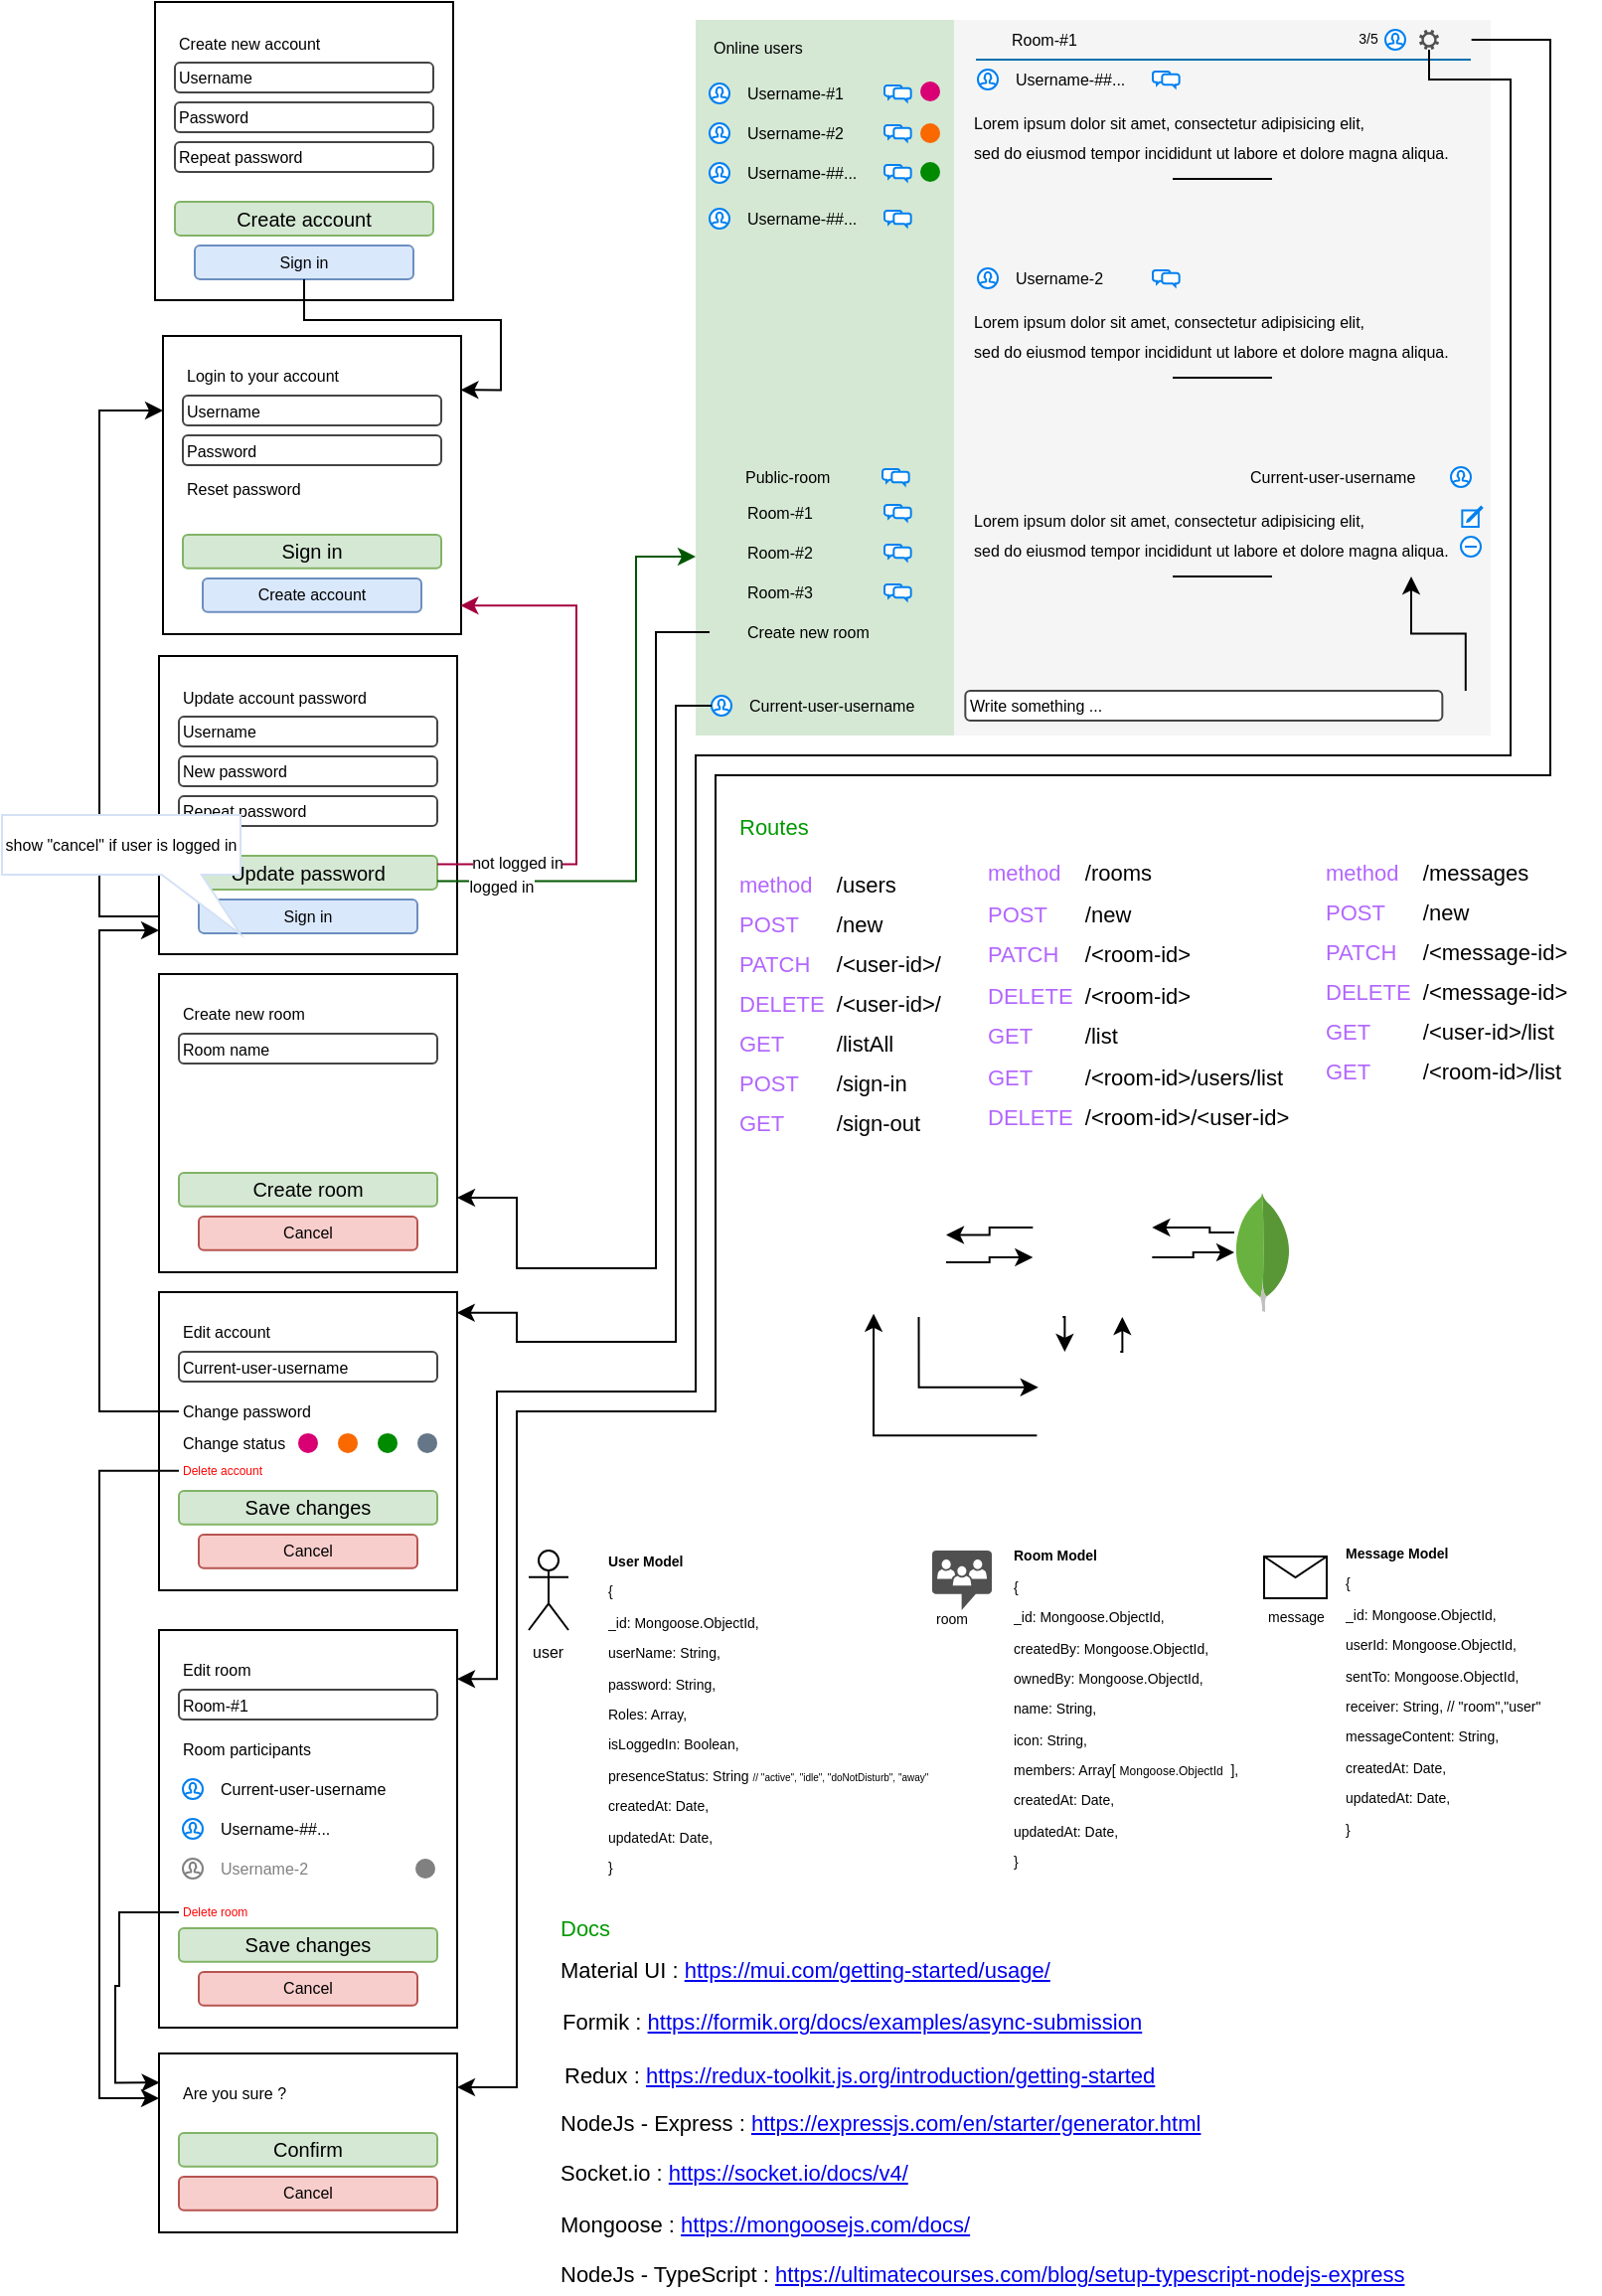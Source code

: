 <mxfile version="17.3.0"><diagram id="1rxTswepo3eYQ71CP8jF" name="Page-1"><mxGraphModel dx="659" dy="395" grid="1" gridSize="10" guides="1" tooltips="1" connect="1" arrows="1" fold="1" page="1" pageScale="1" pageWidth="827" pageHeight="1169" math="0" shadow="0"><root><mxCell id="0"/><mxCell id="1" parent="0"/><mxCell id="AuNiad9_w_ATZ9tmxXZl-385" style="edgeStyle=orthogonalEdgeStyle;rounded=0;orthogonalLoop=1;jettySize=auto;html=1;entryX=0;entryY=0.25;entryDx=0;entryDy=0;fontSize=6;fontColor=#B266FF;exitX=0;exitY=0.5;exitDx=0;exitDy=0;" edge="1" parent="1" source="AuNiad9_w_ATZ9tmxXZl-156" target="AuNiad9_w_ATZ9tmxXZl-69"><mxGeometry relative="1" as="geometry"><Array as="points"><mxPoint x="70" y="471"/><mxPoint x="70" y="217"/></Array></mxGeometry></mxCell><mxCell id="AuNiad9_w_ATZ9tmxXZl-138" value="" style="group" vertex="1" connectable="0" parent="1"><mxGeometry x="102" y="179" width="150" height="150" as="geometry"/></mxCell><mxCell id="AuNiad9_w_ATZ9tmxXZl-69" value="" style="whiteSpace=wrap;html=1;shadow=0;fontSize=8;fontColor=#000000;strokeWidth=1;" vertex="1" parent="AuNiad9_w_ATZ9tmxXZl-138"><mxGeometry width="150" height="150" as="geometry"/></mxCell><mxCell id="AuNiad9_w_ATZ9tmxXZl-14" value="" style="group" vertex="1" connectable="0" parent="AuNiad9_w_ATZ9tmxXZl-138"><mxGeometry x="10" y="10" width="130" height="128.88" as="geometry"/></mxCell><mxCell id="AuNiad9_w_ATZ9tmxXZl-6" value="Password" style="strokeWidth=1;html=1;shadow=0;dashed=0;shape=mxgraph.ios.iTextInput;strokeColor=#444444;buttonText=;fontSize=8;whiteSpace=wrap;align=left;" vertex="1" parent="AuNiad9_w_ATZ9tmxXZl-14"><mxGeometry y="40" width="130" height="15" as="geometry"/></mxCell><mxCell id="AuNiad9_w_ATZ9tmxXZl-7" value="Username" style="strokeWidth=1;html=1;shadow=0;dashed=0;shape=mxgraph.ios.iTextInput;strokeColor=#444444;buttonText=;fontSize=8;whiteSpace=wrap;align=left;" vertex="1" parent="AuNiad9_w_ATZ9tmxXZl-14"><mxGeometry y="20" width="130" height="15" as="geometry"/></mxCell><mxCell id="AuNiad9_w_ATZ9tmxXZl-9" value="Sign in" style="rounded=1;html=1;shadow=0;dashed=0;whiteSpace=wrap;fontSize=10;fillColor=#d5e8d4;align=center;strokeColor=#82b366;" vertex="1" parent="AuNiad9_w_ATZ9tmxXZl-14"><mxGeometry y="90" width="130" height="16.88" as="geometry"/></mxCell><mxCell id="AuNiad9_w_ATZ9tmxXZl-10" value="Create account" style="rounded=1;html=1;shadow=0;dashed=0;whiteSpace=wrap;fontSize=8;fillColor=#dae8fc;align=center;strokeColor=#6c8ebf;" vertex="1" parent="AuNiad9_w_ATZ9tmxXZl-14"><mxGeometry x="10" y="112" width="110" height="16.88" as="geometry"/></mxCell><mxCell id="AuNiad9_w_ATZ9tmxXZl-11" value="Login to your account" style="text;html=1;align=left;verticalAlign=middle;resizable=0;points=[];autosize=1;strokeColor=none;fillColor=none;fontSize=8;" vertex="1" parent="AuNiad9_w_ATZ9tmxXZl-14"><mxGeometry width="90" height="20" as="geometry"/></mxCell><mxCell id="AuNiad9_w_ATZ9tmxXZl-136" value="Reset password" style="text;html=1;align=left;verticalAlign=middle;resizable=0;points=[];autosize=1;strokeColor=none;fillColor=none;fontSize=8;" vertex="1" parent="AuNiad9_w_ATZ9tmxXZl-138"><mxGeometry x="10" y="67" width="70" height="20" as="geometry"/></mxCell><mxCell id="AuNiad9_w_ATZ9tmxXZl-139" value="" style="group" vertex="1" connectable="0" parent="1"><mxGeometry x="98" y="11" width="150" height="150" as="geometry"/></mxCell><mxCell id="AuNiad9_w_ATZ9tmxXZl-66" value="" style="whiteSpace=wrap;html=1;shadow=0;fontSize=8;fontColor=#000000;strokeWidth=1;" vertex="1" parent="AuNiad9_w_ATZ9tmxXZl-139"><mxGeometry width="150" height="150" as="geometry"/></mxCell><mxCell id="AuNiad9_w_ATZ9tmxXZl-68" value="" style="group" vertex="1" connectable="0" parent="AuNiad9_w_ATZ9tmxXZl-139"><mxGeometry x="10" y="10.56" width="130" height="128.88" as="geometry"/></mxCell><mxCell id="AuNiad9_w_ATZ9tmxXZl-1" value="Password" style="strokeWidth=1;html=1;shadow=0;dashed=0;shape=mxgraph.ios.iTextInput;strokeColor=#444444;buttonText=;fontSize=8;whiteSpace=wrap;align=left;" vertex="1" parent="AuNiad9_w_ATZ9tmxXZl-68"><mxGeometry y="40" width="130" height="15" as="geometry"/></mxCell><mxCell id="AuNiad9_w_ATZ9tmxXZl-2" value="Username" style="strokeWidth=1;html=1;shadow=0;dashed=0;shape=mxgraph.ios.iTextInput;strokeColor=#444444;buttonText=;fontSize=8;whiteSpace=wrap;align=left;" vertex="1" parent="AuNiad9_w_ATZ9tmxXZl-68"><mxGeometry y="20" width="130" height="15" as="geometry"/></mxCell><mxCell id="AuNiad9_w_ATZ9tmxXZl-3" value="Repeat password" style="strokeWidth=1;html=1;shadow=0;dashed=0;shape=mxgraph.ios.iTextInput;strokeColor=#444444;buttonText=;fontSize=8;whiteSpace=wrap;align=left;" vertex="1" parent="AuNiad9_w_ATZ9tmxXZl-68"><mxGeometry y="60" width="130" height="15" as="geometry"/></mxCell><mxCell id="AuNiad9_w_ATZ9tmxXZl-4" value="Create account" style="rounded=1;html=1;shadow=0;dashed=0;whiteSpace=wrap;fontSize=10;fillColor=#d5e8d4;align=center;strokeColor=#82b366;" vertex="1" parent="AuNiad9_w_ATZ9tmxXZl-68"><mxGeometry y="90" width="130" height="16.88" as="geometry"/></mxCell><mxCell id="AuNiad9_w_ATZ9tmxXZl-5" value="Sign in" style="rounded=1;html=1;shadow=0;dashed=0;whiteSpace=wrap;fontSize=8;fillColor=#dae8fc;align=center;strokeColor=#6c8ebf;" vertex="1" parent="AuNiad9_w_ATZ9tmxXZl-68"><mxGeometry x="10" y="112" width="110" height="16.88" as="geometry"/></mxCell><mxCell id="AuNiad9_w_ATZ9tmxXZl-12" value="Create new account" style="text;html=1;align=left;verticalAlign=middle;resizable=0;points=[];autosize=1;strokeColor=none;fillColor=none;fontSize=8;" vertex="1" parent="AuNiad9_w_ATZ9tmxXZl-68"><mxGeometry width="90" height="20" as="geometry"/></mxCell><mxCell id="AuNiad9_w_ATZ9tmxXZl-149" value="" style="group" vertex="1" connectable="0" parent="1"><mxGeometry x="100" y="340" width="150" height="150" as="geometry"/></mxCell><mxCell id="AuNiad9_w_ATZ9tmxXZl-150" value="" style="whiteSpace=wrap;html=1;shadow=0;fontSize=8;fontColor=#000000;strokeWidth=1;" vertex="1" parent="AuNiad9_w_ATZ9tmxXZl-149"><mxGeometry width="150" height="150" as="geometry"/></mxCell><mxCell id="AuNiad9_w_ATZ9tmxXZl-151" value="" style="group" vertex="1" connectable="0" parent="AuNiad9_w_ATZ9tmxXZl-149"><mxGeometry x="10" y="10.56" width="130" height="139.44" as="geometry"/></mxCell><mxCell id="AuNiad9_w_ATZ9tmxXZl-152" value="New password" style="strokeWidth=1;html=1;shadow=0;dashed=0;shape=mxgraph.ios.iTextInput;strokeColor=#444444;buttonText=;fontSize=8;whiteSpace=wrap;align=left;" vertex="1" parent="AuNiad9_w_ATZ9tmxXZl-151"><mxGeometry y="40" width="130" height="15" as="geometry"/></mxCell><mxCell id="AuNiad9_w_ATZ9tmxXZl-153" value="Username" style="strokeWidth=1;html=1;shadow=0;dashed=0;shape=mxgraph.ios.iTextInput;strokeColor=#444444;buttonText=;fontSize=8;whiteSpace=wrap;align=left;" vertex="1" parent="AuNiad9_w_ATZ9tmxXZl-151"><mxGeometry y="20" width="130" height="15" as="geometry"/></mxCell><mxCell id="AuNiad9_w_ATZ9tmxXZl-154" value="Repeat password" style="strokeWidth=1;html=1;shadow=0;dashed=0;shape=mxgraph.ios.iTextInput;strokeColor=#444444;buttonText=;fontSize=8;whiteSpace=wrap;align=left;" vertex="1" parent="AuNiad9_w_ATZ9tmxXZl-151"><mxGeometry y="60" width="130" height="15" as="geometry"/></mxCell><mxCell id="AuNiad9_w_ATZ9tmxXZl-155" value="Update password" style="rounded=1;html=1;shadow=0;dashed=0;whiteSpace=wrap;fontSize=10;fillColor=#d5e8d4;align=center;strokeColor=#82b366;" vertex="1" parent="AuNiad9_w_ATZ9tmxXZl-151"><mxGeometry y="90" width="130" height="16.88" as="geometry"/></mxCell><mxCell id="AuNiad9_w_ATZ9tmxXZl-156" value="Sign in" style="rounded=1;html=1;shadow=0;dashed=0;whiteSpace=wrap;fontSize=8;fillColor=#dae8fc;align=center;strokeColor=#6c8ebf;" vertex="1" parent="AuNiad9_w_ATZ9tmxXZl-151"><mxGeometry x="10" y="112" width="110" height="16.88" as="geometry"/></mxCell><mxCell id="AuNiad9_w_ATZ9tmxXZl-157" value="Update account password" style="text;html=1;align=left;verticalAlign=middle;resizable=0;points=[];autosize=1;strokeColor=none;fillColor=none;fontSize=8;" vertex="1" parent="AuNiad9_w_ATZ9tmxXZl-151"><mxGeometry width="110" height="20" as="geometry"/></mxCell><mxCell id="AuNiad9_w_ATZ9tmxXZl-207" value="show &quot;cancel&quot; if user is logged in" style="shape=callout;whiteSpace=wrap;html=1;perimeter=calloutPerimeter;shadow=0;fontSize=8;fontColor=default;strokeColor=#D4E1F5;strokeWidth=1;fillColor=#FFFFFF;position2=1;size=30;position=0.67;base=20;" vertex="1" parent="AuNiad9_w_ATZ9tmxXZl-149"><mxGeometry x="-79" y="80" width="120" height="60" as="geometry"/></mxCell><mxCell id="AuNiad9_w_ATZ9tmxXZl-159" value="" style="group" vertex="1" connectable="0" parent="1"><mxGeometry x="100" y="500" width="150" height="150" as="geometry"/></mxCell><mxCell id="AuNiad9_w_ATZ9tmxXZl-160" value="" style="whiteSpace=wrap;html=1;shadow=0;fontSize=8;fontColor=#000000;strokeWidth=1;" vertex="1" parent="AuNiad9_w_ATZ9tmxXZl-159"><mxGeometry width="150" height="150" as="geometry"/></mxCell><mxCell id="AuNiad9_w_ATZ9tmxXZl-161" value="" style="group" vertex="1" connectable="0" parent="AuNiad9_w_ATZ9tmxXZl-159"><mxGeometry x="10" y="10" width="130" height="128.88" as="geometry"/></mxCell><mxCell id="AuNiad9_w_ATZ9tmxXZl-163" value="Room name" style="strokeWidth=1;html=1;shadow=0;dashed=0;shape=mxgraph.ios.iTextInput;strokeColor=#444444;buttonText=;fontSize=8;whiteSpace=wrap;align=left;" vertex="1" parent="AuNiad9_w_ATZ9tmxXZl-161"><mxGeometry y="20" width="130" height="15" as="geometry"/></mxCell><mxCell id="AuNiad9_w_ATZ9tmxXZl-164" value="Create room" style="rounded=1;html=1;shadow=0;dashed=0;whiteSpace=wrap;fontSize=10;fillColor=#d5e8d4;align=center;strokeColor=#82b366;" vertex="1" parent="AuNiad9_w_ATZ9tmxXZl-161"><mxGeometry y="90" width="130" height="16.88" as="geometry"/></mxCell><mxCell id="AuNiad9_w_ATZ9tmxXZl-165" value="Cancel" style="rounded=1;html=1;shadow=0;dashed=0;whiteSpace=wrap;fontSize=8;fillColor=#f8cecc;align=center;strokeColor=#b85450;" vertex="1" parent="AuNiad9_w_ATZ9tmxXZl-161"><mxGeometry x="10" y="112" width="110" height="16.88" as="geometry"/></mxCell><mxCell id="AuNiad9_w_ATZ9tmxXZl-166" value="Create new room" style="text;html=1;align=left;verticalAlign=middle;resizable=0;points=[];autosize=1;strokeColor=none;fillColor=none;fontSize=8;" vertex="1" parent="AuNiad9_w_ATZ9tmxXZl-161"><mxGeometry width="80" height="20" as="geometry"/></mxCell><mxCell id="AuNiad9_w_ATZ9tmxXZl-168" value="" style="group" vertex="1" connectable="0" parent="1"><mxGeometry x="370" y="20" width="400" height="360" as="geometry"/></mxCell><mxCell id="AuNiad9_w_ATZ9tmxXZl-73" value="" style="whiteSpace=wrap;html=1;shadow=0;fontSize=8;fontColor=#333333;strokeWidth=1;fillColor=#f5f5f5;strokeColor=none;" vertex="1" parent="AuNiad9_w_ATZ9tmxXZl-168"><mxGeometry x="130" width="270" height="360" as="geometry"/></mxCell><mxCell id="AuNiad9_w_ATZ9tmxXZl-71" value="" style="whiteSpace=wrap;html=1;shadow=0;fontSize=8;strokeWidth=1;fillColor=#d5e8d4;strokeColor=none;" vertex="1" parent="AuNiad9_w_ATZ9tmxXZl-168"><mxGeometry width="130" height="360" as="geometry"/></mxCell><mxCell id="AuNiad9_w_ATZ9tmxXZl-41" value="" style="group" vertex="1" connectable="0" parent="AuNiad9_w_ATZ9tmxXZl-168"><mxGeometry x="145.67" y="337.5" width="250" height="15" as="geometry"/></mxCell><mxCell id="AuNiad9_w_ATZ9tmxXZl-38" value="Write something ..." style="strokeWidth=1;html=1;shadow=0;dashed=0;shape=mxgraph.ios.iTextInput;strokeColor=#444444;buttonText=;fontSize=8;whiteSpace=wrap;align=left;" vertex="1" parent="AuNiad9_w_ATZ9tmxXZl-41"><mxGeometry x="-10" width="240" height="15" as="geometry"/></mxCell><mxCell id="AuNiad9_w_ATZ9tmxXZl-40" value="" style="shape=image;html=1;verticalAlign=top;verticalLabelPosition=bottom;labelBackgroundColor=#ffffff;imageAspect=0;aspect=fixed;image=https://cdn3.iconfinder.com/data/icons/arrow-outline-8/32/up-128.png;fontSize=8;strokeWidth=1;fontColor=#000000;" vertex="1" parent="AuNiad9_w_ATZ9tmxXZl-41"><mxGeometry x="234.273" width="15" height="15" as="geometry"/></mxCell><mxCell id="AuNiad9_w_ATZ9tmxXZl-57" value="" style="group" vertex="1" connectable="0" parent="AuNiad9_w_ATZ9tmxXZl-168"><mxGeometry x="140" y="120" width="250" height="60" as="geometry"/></mxCell><mxCell id="AuNiad9_w_ATZ9tmxXZl-44" value="&lt;h1 style=&quot;font-size: 8px;&quot;&gt;&lt;span style=&quot;font-size: 8px; font-weight: normal; line-height: 1;&quot;&gt;Lorem ipsum dolor sit amet, consectetur adipisicing elit,&amp;nbsp;&lt;/span&gt;&lt;/h1&gt;&lt;h1 style=&quot;font-size: 8px;&quot;&gt;&lt;span style=&quot;font-size: 8px; font-weight: normal; line-height: 1;&quot;&gt;sed do eiusmod tempor incididunt ut labore et dolore magna aliqua.&lt;/span&gt;&lt;/h1&gt;" style="text;html=1;align=left;verticalAlign=middle;resizable=0;points=[];autosize=1;strokeColor=none;fillColor=none;fontSize=8;fontColor=#000000;spacing=0;shadow=0;" vertex="1" parent="AuNiad9_w_ATZ9tmxXZl-57"><mxGeometry y="20" width="250" height="40" as="geometry"/></mxCell><mxCell id="AuNiad9_w_ATZ9tmxXZl-49" value="" style="group" vertex="1" connectable="0" parent="AuNiad9_w_ATZ9tmxXZl-57"><mxGeometry width="113.33" height="20" as="geometry"/></mxCell><mxCell id="AuNiad9_w_ATZ9tmxXZl-50" value="" style="html=1;verticalLabelPosition=bottom;align=center;labelBackgroundColor=#ffffff;verticalAlign=top;strokeWidth=1;strokeColor=#0080F0;shadow=0;dashed=0;shape=mxgraph.ios7.icons.user;fontSize=8;" vertex="1" parent="AuNiad9_w_ATZ9tmxXZl-49"><mxGeometry x="2" y="5" width="10" height="10" as="geometry"/></mxCell><mxCell id="AuNiad9_w_ATZ9tmxXZl-51" value="Username-2" style="text;html=1;align=left;verticalAlign=middle;resizable=0;points=[];autosize=1;strokeColor=none;fillColor=none;fontSize=8;" vertex="1" parent="AuNiad9_w_ATZ9tmxXZl-49"><mxGeometry x="19" width="60" height="20" as="geometry"/></mxCell><mxCell id="AuNiad9_w_ATZ9tmxXZl-52" value="" style="html=1;verticalLabelPosition=bottom;align=center;labelBackgroundColor=#ffffff;verticalAlign=top;strokeWidth=1;strokeColor=#0080F0;shadow=0;dashed=0;shape=mxgraph.ios7.icons.chat;fontSize=8;" vertex="1" parent="AuNiad9_w_ATZ9tmxXZl-49"><mxGeometry x="90" y="6" width="13.33" height="8" as="geometry"/></mxCell><mxCell id="AuNiad9_w_ATZ9tmxXZl-56" value="" style="endArrow=none;html=1;rounded=0;fontSize=8;fontColor=#000000;" edge="1" parent="AuNiad9_w_ATZ9tmxXZl-57"><mxGeometry width="50" height="50" relative="1" as="geometry"><mxPoint x="100" y="60" as="sourcePoint"/><mxPoint x="150" y="60" as="targetPoint"/></mxGeometry></mxCell><mxCell id="AuNiad9_w_ATZ9tmxXZl-58" value="" style="group" vertex="1" connectable="0" parent="AuNiad9_w_ATZ9tmxXZl-168"><mxGeometry x="140" y="220" width="255.67" height="60" as="geometry"/></mxCell><mxCell id="AuNiad9_w_ATZ9tmxXZl-59" value="&lt;h1 style=&quot;font-size: 8px;&quot;&gt;&lt;span style=&quot;font-size: 8px; font-weight: normal; line-height: 1;&quot;&gt;Lorem ipsum dolor sit amet, consectetur adipisicing elit,&amp;nbsp;&lt;/span&gt;&lt;/h1&gt;&lt;h1 style=&quot;font-size: 8px;&quot;&gt;&lt;span style=&quot;font-size: 8px; font-weight: normal; line-height: 1;&quot;&gt;sed do eiusmod tempor incididunt ut labore et dolore magna aliqua.&lt;/span&gt;&lt;/h1&gt;" style="text;html=1;align=left;verticalAlign=middle;resizable=0;points=[];autosize=1;strokeColor=none;fillColor=none;fontSize=8;fontColor=#000000;spacing=0;shadow=0;" vertex="1" parent="AuNiad9_w_ATZ9tmxXZl-58"><mxGeometry y="20" width="250" height="40" as="geometry"/></mxCell><mxCell id="AuNiad9_w_ATZ9tmxXZl-64" value="" style="endArrow=none;html=1;rounded=0;fontSize=8;fontColor=#000000;" edge="1" parent="AuNiad9_w_ATZ9tmxXZl-58"><mxGeometry width="50" height="50" relative="1" as="geometry"><mxPoint x="100" y="60" as="sourcePoint"/><mxPoint x="150" y="60" as="targetPoint"/></mxGeometry></mxCell><mxCell id="AuNiad9_w_ATZ9tmxXZl-60" value="" style="group" vertex="1" connectable="0" parent="AuNiad9_w_ATZ9tmxXZl-58"><mxGeometry x="136.67" width="119" height="20" as="geometry"/></mxCell><mxCell id="AuNiad9_w_ATZ9tmxXZl-61" value="" style="html=1;verticalLabelPosition=bottom;align=center;labelBackgroundColor=#ffffff;verticalAlign=top;strokeWidth=1;strokeColor=#0080F0;shadow=0;dashed=0;shape=mxgraph.ios7.icons.user;fontSize=8;" vertex="1" parent="AuNiad9_w_ATZ9tmxXZl-60"><mxGeometry x="103.33" y="5" width="10" height="10" as="geometry"/></mxCell><mxCell id="AuNiad9_w_ATZ9tmxXZl-62" value="Current-user-username" style="text;html=1;align=left;verticalAlign=middle;resizable=0;points=[];autosize=1;strokeColor=none;fillColor=none;fontSize=8;" vertex="1" parent="AuNiad9_w_ATZ9tmxXZl-60"><mxGeometry width="100" height="20" as="geometry"/></mxCell><mxCell id="AuNiad9_w_ATZ9tmxXZl-251" value="" style="html=1;verticalLabelPosition=bottom;align=center;labelBackgroundColor=#ffffff;verticalAlign=top;strokeWidth=1;strokeColor=#0080F0;shadow=0;dashed=0;shape=mxgraph.ios7.icons.compose;fontSize=7;fontColor=default;fillColor=#FFFFFF;aspect=fixed;" vertex="1" parent="AuNiad9_w_ATZ9tmxXZl-58"><mxGeometry x="245.67" y="25" width="10" height="10" as="geometry"/></mxCell><mxCell id="AuNiad9_w_ATZ9tmxXZl-252" value="" style="html=1;verticalLabelPosition=bottom;align=center;labelBackgroundColor=#ffffff;verticalAlign=top;strokeWidth=1;strokeColor=#0080F0;shadow=0;dashed=0;shape=mxgraph.ios7.icons.delete;fontSize=7;fontColor=default;fillColor=#FFFFFF;aspect=fixed;" vertex="1" parent="AuNiad9_w_ATZ9tmxXZl-58"><mxGeometry x="245" y="40" width="10" height="10" as="geometry"/></mxCell><mxCell id="AuNiad9_w_ATZ9tmxXZl-72" value="Online users" style="text;html=1;align=left;verticalAlign=middle;resizable=0;points=[];autosize=1;strokeColor=none;fillColor=none;fontSize=8;fontColor=#000000;" vertex="1" parent="AuNiad9_w_ATZ9tmxXZl-168"><mxGeometry x="7" y="4" width="60" height="20" as="geometry"/></mxCell><mxCell id="AuNiad9_w_ATZ9tmxXZl-74" value="" style="group" vertex="1" connectable="0" parent="AuNiad9_w_ATZ9tmxXZl-168"><mxGeometry x="140" y="20" width="250" height="315" as="geometry"/></mxCell><mxCell id="AuNiad9_w_ATZ9tmxXZl-75" value="&lt;h1 style=&quot;font-size: 8px;&quot;&gt;&lt;span style=&quot;font-size: 8px; font-weight: normal; line-height: 1;&quot;&gt;Lorem ipsum dolor sit amet, consectetur adipisicing elit,&amp;nbsp;&lt;/span&gt;&lt;/h1&gt;&lt;h1 style=&quot;font-size: 8px;&quot;&gt;&lt;span style=&quot;font-size: 8px; font-weight: normal; line-height: 1;&quot;&gt;sed do eiusmod tempor incididunt ut labore et dolore magna aliqua.&lt;/span&gt;&lt;/h1&gt;" style="text;html=1;align=left;verticalAlign=middle;resizable=0;points=[];autosize=1;strokeColor=none;fillColor=none;fontSize=8;fontColor=#000000;spacing=0;shadow=0;" vertex="1" parent="AuNiad9_w_ATZ9tmxXZl-74"><mxGeometry y="20" width="250" height="40" as="geometry"/></mxCell><mxCell id="AuNiad9_w_ATZ9tmxXZl-76" value="" style="group" vertex="1" connectable="0" parent="AuNiad9_w_ATZ9tmxXZl-74"><mxGeometry width="113.33" height="20" as="geometry"/></mxCell><mxCell id="AuNiad9_w_ATZ9tmxXZl-77" value="" style="html=1;verticalLabelPosition=bottom;align=center;labelBackgroundColor=#ffffff;verticalAlign=top;strokeWidth=1;strokeColor=#0080F0;shadow=0;dashed=0;shape=mxgraph.ios7.icons.user;fontSize=8;" vertex="1" parent="AuNiad9_w_ATZ9tmxXZl-76"><mxGeometry x="2" y="5" width="10" height="10" as="geometry"/></mxCell><mxCell id="AuNiad9_w_ATZ9tmxXZl-78" value="Username-##..." style="text;html=1;align=left;verticalAlign=middle;resizable=0;points=[];autosize=1;strokeColor=none;fillColor=none;fontSize=8;" vertex="1" parent="AuNiad9_w_ATZ9tmxXZl-76"><mxGeometry x="19" width="70" height="20" as="geometry"/></mxCell><mxCell id="AuNiad9_w_ATZ9tmxXZl-79" value="" style="html=1;verticalLabelPosition=bottom;align=center;labelBackgroundColor=#ffffff;verticalAlign=top;strokeWidth=1;strokeColor=#0080F0;shadow=0;dashed=0;shape=mxgraph.ios7.icons.chat;fontSize=8;" vertex="1" parent="AuNiad9_w_ATZ9tmxXZl-76"><mxGeometry x="90" y="6" width="13.33" height="8" as="geometry"/></mxCell><mxCell id="AuNiad9_w_ATZ9tmxXZl-80" value="" style="endArrow=none;html=1;rounded=0;fontSize=8;fontColor=#000000;" edge="1" parent="AuNiad9_w_ATZ9tmxXZl-74"><mxGeometry width="50" height="50" relative="1" as="geometry"><mxPoint x="100" y="60" as="sourcePoint"/><mxPoint x="150" y="60" as="targetPoint"/></mxGeometry></mxCell><mxCell id="AuNiad9_w_ATZ9tmxXZl-116" value="" style="group" vertex="1" connectable="0" parent="AuNiad9_w_ATZ9tmxXZl-168"><mxGeometry x="6" y="335" width="119" height="20" as="geometry"/></mxCell><mxCell id="AuNiad9_w_ATZ9tmxXZl-117" value="" style="html=1;verticalLabelPosition=bottom;align=center;labelBackgroundColor=#ffffff;verticalAlign=top;strokeWidth=1;strokeColor=#0080F0;shadow=0;dashed=0;shape=mxgraph.ios7.icons.user;fontSize=8;" vertex="1" parent="AuNiad9_w_ATZ9tmxXZl-116"><mxGeometry x="2" y="5" width="10" height="10" as="geometry"/></mxCell><mxCell id="AuNiad9_w_ATZ9tmxXZl-118" value="Current-user-username" style="text;html=1;align=left;verticalAlign=middle;resizable=0;points=[];autosize=1;strokeColor=none;fillColor=none;fontSize=8;" vertex="1" parent="AuNiad9_w_ATZ9tmxXZl-116"><mxGeometry x="19" width="100" height="20" as="geometry"/></mxCell><mxCell id="AuNiad9_w_ATZ9tmxXZl-121" value="" style="shape=image;html=1;verticalAlign=top;verticalLabelPosition=bottom;labelBackgroundColor=#ffffff;imageAspect=0;aspect=fixed;image=https://cdn0.iconfinder.com/data/icons/ui-interface-6/24/lock-128.png;shadow=0;fontSize=8;fontColor=default;strokeColor=#FFFFFF;strokeWidth=1;fillColor=#FFFFFF;" vertex="1" parent="AuNiad9_w_ATZ9tmxXZl-116"><mxGeometry x="109" y="5" width="10" height="10" as="geometry"/></mxCell><mxCell id="AuNiad9_w_ATZ9tmxXZl-213" style="edgeStyle=orthogonalEdgeStyle;rounded=0;orthogonalLoop=1;jettySize=auto;html=1;entryX=0.88;entryY=1;entryDx=0;entryDy=0;entryPerimeter=0;fontSize=8;fontColor=default;" edge="1" parent="AuNiad9_w_ATZ9tmxXZl-168" source="AuNiad9_w_ATZ9tmxXZl-40" target="AuNiad9_w_ATZ9tmxXZl-59"><mxGeometry relative="1" as="geometry"/></mxCell><mxCell id="AuNiad9_w_ATZ9tmxXZl-227" value="" style="group" vertex="1" connectable="0" parent="AuNiad9_w_ATZ9tmxXZl-168"><mxGeometry x="7" y="90" width="101.33" height="20" as="geometry"/></mxCell><mxCell id="AuNiad9_w_ATZ9tmxXZl-223" value="" style="html=1;verticalLabelPosition=bottom;align=center;labelBackgroundColor=#ffffff;verticalAlign=top;strokeWidth=1;strokeColor=#0080F0;shadow=0;dashed=0;shape=mxgraph.ios7.icons.user;fontSize=8;" vertex="1" parent="AuNiad9_w_ATZ9tmxXZl-227"><mxGeometry y="5" width="10" height="10" as="geometry"/></mxCell><mxCell id="AuNiad9_w_ATZ9tmxXZl-224" value="Username-##..." style="text;html=1;align=left;verticalAlign=middle;resizable=0;points=[];autosize=1;strokeColor=none;fillColor=none;fontSize=8;" vertex="1" parent="AuNiad9_w_ATZ9tmxXZl-227"><mxGeometry x="17" width="70" height="20" as="geometry"/></mxCell><mxCell id="AuNiad9_w_ATZ9tmxXZl-225" value="" style="html=1;verticalLabelPosition=bottom;align=center;labelBackgroundColor=#ffffff;verticalAlign=top;strokeWidth=1;strokeColor=#0080F0;shadow=0;dashed=0;shape=mxgraph.ios7.icons.chat;fontSize=8;" vertex="1" parent="AuNiad9_w_ATZ9tmxXZl-227"><mxGeometry x="88" y="6" width="13.33" height="8" as="geometry"/></mxCell><mxCell id="AuNiad9_w_ATZ9tmxXZl-228" value="" style="group" vertex="1" connectable="0" parent="AuNiad9_w_ATZ9tmxXZl-168"><mxGeometry x="7" y="67" width="116" height="20" as="geometry"/></mxCell><mxCell id="AuNiad9_w_ATZ9tmxXZl-221" value="" style="ellipse;whiteSpace=wrap;html=1;aspect=fixed;shadow=0;fontSize=8;strokeColor=none;strokeWidth=1;fillColor=#008a00;fontColor=#ffffff;" vertex="1" parent="AuNiad9_w_ATZ9tmxXZl-228"><mxGeometry x="106" y="4.5" width="10" height="10" as="geometry"/></mxCell><mxCell id="AuNiad9_w_ATZ9tmxXZl-35" value="" style="html=1;verticalLabelPosition=bottom;align=center;labelBackgroundColor=#ffffff;verticalAlign=top;strokeWidth=1;strokeColor=#0080F0;shadow=0;dashed=0;shape=mxgraph.ios7.icons.user;fontSize=8;" vertex="1" parent="AuNiad9_w_ATZ9tmxXZl-228"><mxGeometry y="5" width="10" height="10" as="geometry"/></mxCell><mxCell id="AuNiad9_w_ATZ9tmxXZl-36" value="Username-##..." style="text;html=1;align=left;verticalAlign=middle;resizable=0;points=[];autosize=1;strokeColor=none;fillColor=none;fontSize=8;" vertex="1" parent="AuNiad9_w_ATZ9tmxXZl-228"><mxGeometry x="17" width="70" height="20" as="geometry"/></mxCell><mxCell id="AuNiad9_w_ATZ9tmxXZl-37" value="" style="html=1;verticalLabelPosition=bottom;align=center;labelBackgroundColor=#ffffff;verticalAlign=top;strokeWidth=1;strokeColor=#0080F0;shadow=0;dashed=0;shape=mxgraph.ios7.icons.chat;fontSize=8;" vertex="1" parent="AuNiad9_w_ATZ9tmxXZl-228"><mxGeometry x="88" y="6" width="13.33" height="8" as="geometry"/></mxCell><mxCell id="AuNiad9_w_ATZ9tmxXZl-229" value="" style="group" vertex="1" connectable="0" parent="AuNiad9_w_ATZ9tmxXZl-168"><mxGeometry x="7" y="47" width="116" height="20" as="geometry"/></mxCell><mxCell id="AuNiad9_w_ATZ9tmxXZl-220" value="" style="ellipse;whiteSpace=wrap;html=1;aspect=fixed;shadow=0;fontSize=8;strokeColor=none;strokeWidth=1;fillColor=#fa6800;fontColor=#000000;" vertex="1" parent="AuNiad9_w_ATZ9tmxXZl-229"><mxGeometry x="106" y="5" width="10" height="10" as="geometry"/></mxCell><mxCell id="AuNiad9_w_ATZ9tmxXZl-31" value="" style="html=1;verticalLabelPosition=bottom;align=center;labelBackgroundColor=#ffffff;verticalAlign=top;strokeWidth=1;strokeColor=#0080F0;shadow=0;dashed=0;shape=mxgraph.ios7.icons.user;fontSize=8;" vertex="1" parent="AuNiad9_w_ATZ9tmxXZl-229"><mxGeometry y="5" width="10" height="10" as="geometry"/></mxCell><mxCell id="AuNiad9_w_ATZ9tmxXZl-32" value="Username-#2" style="text;html=1;align=left;verticalAlign=middle;resizable=0;points=[];autosize=1;strokeColor=none;fillColor=none;fontSize=8;" vertex="1" parent="AuNiad9_w_ATZ9tmxXZl-229"><mxGeometry x="17" width="60" height="20" as="geometry"/></mxCell><mxCell id="AuNiad9_w_ATZ9tmxXZl-33" value="" style="html=1;verticalLabelPosition=bottom;align=center;labelBackgroundColor=#ffffff;verticalAlign=top;strokeWidth=1;strokeColor=#0080F0;shadow=0;dashed=0;shape=mxgraph.ios7.icons.chat;fontSize=8;" vertex="1" parent="AuNiad9_w_ATZ9tmxXZl-229"><mxGeometry x="88" y="6" width="13.33" height="8" as="geometry"/></mxCell><mxCell id="AuNiad9_w_ATZ9tmxXZl-230" value="" style="group" vertex="1" connectable="0" parent="AuNiad9_w_ATZ9tmxXZl-168"><mxGeometry x="7" y="27" width="116" height="20" as="geometry"/></mxCell><mxCell id="AuNiad9_w_ATZ9tmxXZl-219" value="" style="ellipse;whiteSpace=wrap;html=1;aspect=fixed;shadow=0;fontSize=8;strokeColor=none;strokeWidth=1;fillColor=#d80073;fontColor=#ffffff;" vertex="1" parent="AuNiad9_w_ATZ9tmxXZl-230"><mxGeometry x="106" y="4" width="10" height="10" as="geometry"/></mxCell><mxCell id="AuNiad9_w_ATZ9tmxXZl-20" value="" style="html=1;verticalLabelPosition=bottom;align=center;labelBackgroundColor=#ffffff;verticalAlign=top;strokeWidth=1;strokeColor=#0080F0;shadow=0;dashed=0;shape=mxgraph.ios7.icons.user;fontSize=8;" vertex="1" parent="AuNiad9_w_ATZ9tmxXZl-230"><mxGeometry y="5" width="10" height="10" as="geometry"/></mxCell><mxCell id="AuNiad9_w_ATZ9tmxXZl-21" value="Username-#1" style="text;html=1;align=left;verticalAlign=middle;resizable=0;points=[];autosize=1;strokeColor=none;fillColor=none;fontSize=8;" vertex="1" parent="AuNiad9_w_ATZ9tmxXZl-230"><mxGeometry x="17" width="60" height="20" as="geometry"/></mxCell><mxCell id="AuNiad9_w_ATZ9tmxXZl-22" value="" style="html=1;verticalLabelPosition=bottom;align=center;labelBackgroundColor=#ffffff;verticalAlign=top;strokeWidth=1;strokeColor=#0080F0;shadow=0;dashed=0;shape=mxgraph.ios7.icons.chat;fontSize=8;" vertex="1" parent="AuNiad9_w_ATZ9tmxXZl-230"><mxGeometry x="88" y="6" width="13.33" height="8" as="geometry"/></mxCell><mxCell id="AuNiad9_w_ATZ9tmxXZl-272" value="" style="group" vertex="1" connectable="0" parent="AuNiad9_w_ATZ9tmxXZl-168"><mxGeometry x="140" width="101.33" height="20" as="geometry"/></mxCell><mxCell id="AuNiad9_w_ATZ9tmxXZl-273" value="Room-#1" style="text;html=1;align=left;verticalAlign=middle;resizable=0;points=[];autosize=1;strokeColor=none;fillColor=none;fontSize=8;" vertex="1" parent="AuNiad9_w_ATZ9tmxXZl-272"><mxGeometry x="17" width="50" height="20" as="geometry"/></mxCell><mxCell id="AuNiad9_w_ATZ9tmxXZl-275" value="" style="shape=image;html=1;verticalAlign=top;verticalLabelPosition=bottom;labelBackgroundColor=#ffffff;imageAspect=0;aspect=fixed;image=https://cdn3.iconfinder.com/data/icons/furniture-color-3/512/furniture_living_room_house-31-128.png;shadow=0;fontSize=8;fontColor=#000000;strokeColor=#FFFFFF;strokeWidth=1;fillColor=#FFFFFF;" vertex="1" parent="AuNiad9_w_ATZ9tmxXZl-272"><mxGeometry y="5" width="10" height="10" as="geometry"/></mxCell><mxCell id="AuNiad9_w_ATZ9tmxXZl-276" value="" style="shape=image;html=1;verticalAlign=top;verticalLabelPosition=bottom;labelBackgroundColor=#ffffff;imageAspect=0;aspect=fixed;image=https://cdn3.iconfinder.com/data/icons/user-interface-169/32/logout-128.png;shadow=0;fontSize=7;fontColor=default;strokeColor=#000000;strokeWidth=1;fillColor=#FFFFFF;" vertex="1" parent="AuNiad9_w_ATZ9tmxXZl-272"><mxGeometry x="240.33" y="5" width="10" height="10" as="geometry"/></mxCell><mxCell id="AuNiad9_w_ATZ9tmxXZl-277" value="" style="endArrow=none;html=1;rounded=0;fontSize=7;fontColor=default;fillColor=#1ba1e2;strokeColor=#006EAF;" edge="1" parent="AuNiad9_w_ATZ9tmxXZl-272"><mxGeometry width="50" height="50" relative="1" as="geometry"><mxPoint x="1" y="20" as="sourcePoint"/><mxPoint x="250" y="20" as="targetPoint"/></mxGeometry></mxCell><mxCell id="AuNiad9_w_ATZ9tmxXZl-278" value="" style="html=1;verticalLabelPosition=bottom;align=center;labelBackgroundColor=#ffffff;verticalAlign=top;strokeWidth=1;strokeColor=#0080F0;shadow=0;dashed=0;shape=mxgraph.ios7.icons.user;fontSize=8;" vertex="1" parent="AuNiad9_w_ATZ9tmxXZl-272"><mxGeometry x="207" y="5" width="10" height="10" as="geometry"/></mxCell><mxCell id="AuNiad9_w_ATZ9tmxXZl-279" value="3/5" style="text;html=1;align=center;verticalAlign=middle;resizable=0;points=[];autosize=1;strokeColor=none;fillColor=none;fontSize=7;fontColor=default;" vertex="1" parent="AuNiad9_w_ATZ9tmxXZl-168"><mxGeometry x="323" y="5" width="30" height="10" as="geometry"/></mxCell><mxCell id="AuNiad9_w_ATZ9tmxXZl-302" value="" style="sketch=0;pointerEvents=1;shadow=0;dashed=0;html=1;strokeColor=none;fillColor=#505050;labelPosition=center;verticalLabelPosition=bottom;verticalAlign=top;outlineConnect=0;align=center;shape=mxgraph.office.concepts.settings;fontSize=7;fontColor=#FF0000;" vertex="1" parent="AuNiad9_w_ATZ9tmxXZl-168"><mxGeometry x="364" y="5" width="10" height="10" as="geometry"/></mxCell><mxCell id="AuNiad9_w_ATZ9tmxXZl-372" value="" style="group" vertex="1" connectable="0" parent="AuNiad9_w_ATZ9tmxXZl-168"><mxGeometry x="6" y="215" width="102.33" height="103" as="geometry"/></mxCell><mxCell id="AuNiad9_w_ATZ9tmxXZl-99" value="" style="group" vertex="1" connectable="0" parent="AuNiad9_w_ATZ9tmxXZl-372"><mxGeometry x="1" y="43" width="101.33" height="20" as="geometry"/></mxCell><mxCell id="AuNiad9_w_ATZ9tmxXZl-92" value="Room-#2" style="text;html=1;align=left;verticalAlign=middle;resizable=0;points=[];autosize=1;strokeColor=none;fillColor=none;fontSize=8;" vertex="1" parent="AuNiad9_w_ATZ9tmxXZl-99"><mxGeometry x="17" width="50" height="20" as="geometry"/></mxCell><mxCell id="AuNiad9_w_ATZ9tmxXZl-93" value="" style="html=1;verticalLabelPosition=bottom;align=center;labelBackgroundColor=#ffffff;verticalAlign=top;strokeWidth=1;strokeColor=#0080F0;shadow=0;dashed=0;shape=mxgraph.ios7.icons.chat;fontSize=8;" vertex="1" parent="AuNiad9_w_ATZ9tmxXZl-99"><mxGeometry x="88" y="6" width="13.33" height="8" as="geometry"/></mxCell><mxCell id="AuNiad9_w_ATZ9tmxXZl-98" value="" style="shape=image;html=1;verticalAlign=top;verticalLabelPosition=bottom;labelBackgroundColor=#ffffff;imageAspect=0;aspect=fixed;image=https://cdn3.iconfinder.com/data/icons/furniture-color-3/512/furniture_living_room_house-31-128.png;shadow=0;fontSize=8;fontColor=#000000;strokeColor=#FFFFFF;strokeWidth=1;fillColor=#FFFFFF;" vertex="1" parent="AuNiad9_w_ATZ9tmxXZl-99"><mxGeometry y="5" width="10" height="10" as="geometry"/></mxCell><mxCell id="AuNiad9_w_ATZ9tmxXZl-100" value="" style="group" vertex="1" connectable="0" parent="AuNiad9_w_ATZ9tmxXZl-372"><mxGeometry x="1" y="63" width="101.33" height="20" as="geometry"/></mxCell><mxCell id="AuNiad9_w_ATZ9tmxXZl-101" value="Room-#3" style="text;html=1;align=left;verticalAlign=middle;resizable=0;points=[];autosize=1;strokeColor=none;fillColor=none;fontSize=8;" vertex="1" parent="AuNiad9_w_ATZ9tmxXZl-100"><mxGeometry x="17" width="50" height="20" as="geometry"/></mxCell><mxCell id="AuNiad9_w_ATZ9tmxXZl-102" value="" style="html=1;verticalLabelPosition=bottom;align=center;labelBackgroundColor=#ffffff;verticalAlign=top;strokeWidth=1;strokeColor=#0080F0;shadow=0;dashed=0;shape=mxgraph.ios7.icons.chat;fontSize=8;" vertex="1" parent="AuNiad9_w_ATZ9tmxXZl-100"><mxGeometry x="88" y="6" width="13.33" height="8" as="geometry"/></mxCell><mxCell id="AuNiad9_w_ATZ9tmxXZl-103" value="" style="shape=image;html=1;verticalAlign=top;verticalLabelPosition=bottom;labelBackgroundColor=#ffffff;imageAspect=0;aspect=fixed;image=https://cdn3.iconfinder.com/data/icons/furniture-color-3/512/furniture_living_room_house-31-128.png;shadow=0;fontSize=8;fontColor=#000000;strokeColor=#FFFFFF;strokeWidth=1;fillColor=#FFFFFF;" vertex="1" parent="AuNiad9_w_ATZ9tmxXZl-100"><mxGeometry y="5" width="10" height="10" as="geometry"/></mxCell><mxCell id="AuNiad9_w_ATZ9tmxXZl-104" value="" style="group" vertex="1" connectable="0" parent="AuNiad9_w_ATZ9tmxXZl-372"><mxGeometry x="1" y="23" width="101.33" height="20" as="geometry"/></mxCell><mxCell id="AuNiad9_w_ATZ9tmxXZl-105" value="Room-#1" style="text;html=1;align=left;verticalAlign=middle;resizable=0;points=[];autosize=1;strokeColor=none;fillColor=none;fontSize=8;" vertex="1" parent="AuNiad9_w_ATZ9tmxXZl-104"><mxGeometry x="17" width="50" height="20" as="geometry"/></mxCell><mxCell id="AuNiad9_w_ATZ9tmxXZl-106" value="" style="html=1;verticalLabelPosition=bottom;align=center;labelBackgroundColor=#ffffff;verticalAlign=top;strokeWidth=1;strokeColor=#0080F0;shadow=0;dashed=0;shape=mxgraph.ios7.icons.chat;fontSize=8;" vertex="1" parent="AuNiad9_w_ATZ9tmxXZl-104"><mxGeometry x="88" y="6" width="13.33" height="8" as="geometry"/></mxCell><mxCell id="AuNiad9_w_ATZ9tmxXZl-107" value="" style="shape=image;html=1;verticalAlign=top;verticalLabelPosition=bottom;labelBackgroundColor=#ffffff;imageAspect=0;aspect=fixed;image=https://cdn3.iconfinder.com/data/icons/furniture-color-3/512/furniture_living_room_house-31-128.png;shadow=0;fontSize=8;fontColor=#000000;strokeColor=#FFFFFF;strokeWidth=1;fillColor=#FFFFFF;" vertex="1" parent="AuNiad9_w_ATZ9tmxXZl-104"><mxGeometry y="5" width="10" height="10" as="geometry"/></mxCell><mxCell id="AuNiad9_w_ATZ9tmxXZl-113" value="" style="group" vertex="1" connectable="0" parent="AuNiad9_w_ATZ9tmxXZl-372"><mxGeometry x="1" y="83" width="97" height="20" as="geometry"/></mxCell><mxCell id="AuNiad9_w_ATZ9tmxXZl-109" value="Create new room" style="text;html=1;align=left;verticalAlign=middle;resizable=0;points=[];autosize=1;strokeColor=none;fillColor=none;fontSize=8;" vertex="1" parent="AuNiad9_w_ATZ9tmxXZl-113"><mxGeometry x="17" width="80" height="20" as="geometry"/></mxCell><mxCell id="AuNiad9_w_ATZ9tmxXZl-112" value="" style="shape=image;html=1;verticalAlign=top;verticalLabelPosition=bottom;labelBackgroundColor=#ffffff;imageAspect=0;aspect=fixed;image=https://cdn4.iconfinder.com/data/icons/aiga-symbol-signs/366/aiga_firsid-128.png;shadow=0;fontSize=8;fontColor=default;strokeColor=#FFFFFF;strokeWidth=1;fillColor=#FFFFFF;imageBackground=none;" vertex="1" parent="AuNiad9_w_ATZ9tmxXZl-113"><mxGeometry y="5" width="10" height="10" as="geometry"/></mxCell><mxCell id="AuNiad9_w_ATZ9tmxXZl-368" value="" style="group" vertex="1" connectable="0" parent="AuNiad9_w_ATZ9tmxXZl-168"><mxGeometry x="6" y="220" width="101.33" height="20" as="geometry"/></mxCell><mxCell id="AuNiad9_w_ATZ9tmxXZl-369" value="Public-room" style="text;html=1;align=left;verticalAlign=middle;resizable=0;points=[];autosize=1;strokeColor=none;fillColor=none;fontSize=8;" vertex="1" parent="AuNiad9_w_ATZ9tmxXZl-368"><mxGeometry x="17" width="60" height="20" as="geometry"/></mxCell><mxCell id="AuNiad9_w_ATZ9tmxXZl-370" value="" style="html=1;verticalLabelPosition=bottom;align=center;labelBackgroundColor=#ffffff;verticalAlign=top;strokeWidth=1;strokeColor=#0080F0;shadow=0;dashed=0;shape=mxgraph.ios7.icons.chat;fontSize=8;" vertex="1" parent="AuNiad9_w_ATZ9tmxXZl-368"><mxGeometry x="88" y="6" width="13.33" height="8" as="geometry"/></mxCell><mxCell id="AuNiad9_w_ATZ9tmxXZl-371" value="" style="shape=image;html=1;verticalAlign=top;verticalLabelPosition=bottom;labelBackgroundColor=#ffffff;imageAspect=0;aspect=fixed;image=https://cdn3.iconfinder.com/data/icons/furniture-color-3/512/furniture_living_room_house-31-128.png;shadow=0;fontSize=8;fontColor=#000000;strokeColor=#FFFFFF;strokeWidth=1;fillColor=#FFFFFF;" vertex="1" parent="AuNiad9_w_ATZ9tmxXZl-368"><mxGeometry y="5" width="10" height="10" as="geometry"/></mxCell><mxCell id="AuNiad9_w_ATZ9tmxXZl-169" value="" style="group" vertex="1" connectable="0" parent="1"><mxGeometry x="100" y="660" width="150" height="150" as="geometry"/></mxCell><mxCell id="AuNiad9_w_ATZ9tmxXZl-170" value="" style="whiteSpace=wrap;html=1;shadow=0;fontSize=8;fontColor=#000000;strokeWidth=1;" vertex="1" parent="AuNiad9_w_ATZ9tmxXZl-169"><mxGeometry width="150" height="150" as="geometry"/></mxCell><mxCell id="AuNiad9_w_ATZ9tmxXZl-171" value="" style="group" vertex="1" connectable="0" parent="AuNiad9_w_ATZ9tmxXZl-169"><mxGeometry x="10" y="10" width="130" height="128.88" as="geometry"/></mxCell><mxCell id="AuNiad9_w_ATZ9tmxXZl-173" value="&lt;span&gt;Current-user-username&lt;/span&gt;" style="strokeWidth=1;html=1;shadow=0;dashed=0;shape=mxgraph.ios.iTextInput;strokeColor=#444444;buttonText=;fontSize=8;whiteSpace=wrap;align=left;" vertex="1" parent="AuNiad9_w_ATZ9tmxXZl-171"><mxGeometry y="20" width="130" height="15" as="geometry"/></mxCell><mxCell id="AuNiad9_w_ATZ9tmxXZl-174" value="Save changes" style="rounded=1;html=1;shadow=0;dashed=0;whiteSpace=wrap;fontSize=10;fillColor=#d5e8d4;align=center;strokeColor=#82b366;" vertex="1" parent="AuNiad9_w_ATZ9tmxXZl-171"><mxGeometry y="90" width="130" height="16.88" as="geometry"/></mxCell><mxCell id="AuNiad9_w_ATZ9tmxXZl-175" value="Cancel" style="rounded=1;html=1;shadow=0;dashed=0;whiteSpace=wrap;fontSize=8;fillColor=#f8cecc;align=center;strokeColor=#b85450;" vertex="1" parent="AuNiad9_w_ATZ9tmxXZl-171"><mxGeometry x="10" y="112" width="110" height="16.88" as="geometry"/></mxCell><mxCell id="AuNiad9_w_ATZ9tmxXZl-176" value="Edit account" style="text;html=1;align=left;verticalAlign=middle;resizable=0;points=[];autosize=1;strokeColor=none;fillColor=none;fontSize=8;" vertex="1" parent="AuNiad9_w_ATZ9tmxXZl-171"><mxGeometry width="60" height="20" as="geometry"/></mxCell><mxCell id="AuNiad9_w_ATZ9tmxXZl-232" value="Change status" style="text;html=1;align=left;verticalAlign=middle;resizable=0;points=[];autosize=1;strokeColor=none;fillColor=none;fontSize=8;" vertex="1" parent="AuNiad9_w_ATZ9tmxXZl-171"><mxGeometry y="56" width="70" height="20" as="geometry"/></mxCell><mxCell id="AuNiad9_w_ATZ9tmxXZl-233" value="" style="ellipse;whiteSpace=wrap;html=1;aspect=fixed;shadow=0;fontSize=8;strokeColor=none;strokeWidth=1;fillColor=#d80073;fontColor=#ffffff;" vertex="1" parent="AuNiad9_w_ATZ9tmxXZl-171"><mxGeometry x="60" y="60.94" width="10" height="10" as="geometry"/></mxCell><mxCell id="AuNiad9_w_ATZ9tmxXZl-234" value="" style="ellipse;whiteSpace=wrap;html=1;aspect=fixed;shadow=0;fontSize=8;strokeColor=none;strokeWidth=1;fillColor=#fa6800;fontColor=#000000;" vertex="1" parent="AuNiad9_w_ATZ9tmxXZl-171"><mxGeometry x="80" y="60.94" width="10" height="10" as="geometry"/></mxCell><mxCell id="AuNiad9_w_ATZ9tmxXZl-236" value="" style="ellipse;whiteSpace=wrap;html=1;aspect=fixed;shadow=0;fontSize=8;strokeColor=none;strokeWidth=1;fillColor=#008a00;fontColor=#ffffff;" vertex="1" parent="AuNiad9_w_ATZ9tmxXZl-171"><mxGeometry x="100" y="60.94" width="10" height="10" as="geometry"/></mxCell><mxCell id="AuNiad9_w_ATZ9tmxXZl-237" value="" style="ellipse;whiteSpace=wrap;html=1;aspect=fixed;shadow=0;fontSize=8;strokeColor=none;strokeWidth=1;fillColor=#647687;fontColor=#ffffff;" vertex="1" parent="AuNiad9_w_ATZ9tmxXZl-171"><mxGeometry x="120" y="60.94" width="10" height="10" as="geometry"/></mxCell><mxCell id="AuNiad9_w_ATZ9tmxXZl-315" value="Delete account" style="text;html=1;align=left;verticalAlign=middle;resizable=0;points=[];autosize=1;strokeColor=none;fillColor=none;fontSize=6;fontColor=#FF0000;" vertex="1" parent="AuNiad9_w_ATZ9tmxXZl-171"><mxGeometry y="74.94" width="60" height="10" as="geometry"/></mxCell><mxCell id="AuNiad9_w_ATZ9tmxXZl-177" value="Change password" style="text;html=1;align=left;verticalAlign=middle;resizable=0;points=[];autosize=1;strokeColor=none;fillColor=none;fontSize=8;" vertex="1" parent="AuNiad9_w_ATZ9tmxXZl-169"><mxGeometry x="10" y="50" width="80" height="20" as="geometry"/></mxCell><mxCell id="AuNiad9_w_ATZ9tmxXZl-199" style="edgeStyle=orthogonalEdgeStyle;rounded=0;orthogonalLoop=1;jettySize=auto;html=1;entryX=0;entryY=0.75;entryDx=0;entryDy=0;fontSize=8;fontColor=default;fillColor=#008a00;strokeColor=#005700;exitX=1;exitY=0.75;exitDx=0;exitDy=0;" edge="1" parent="1" source="AuNiad9_w_ATZ9tmxXZl-155" target="AuNiad9_w_ATZ9tmxXZl-71"><mxGeometry relative="1" as="geometry"><mxPoint x="170" y="529.68" as="sourcePoint"/><mxPoint x="368.39" y="502.56" as="targetPoint"/><Array as="points"><mxPoint x="340" y="453"/><mxPoint x="340" y="290"/></Array></mxGeometry></mxCell><mxCell id="AuNiad9_w_ATZ9tmxXZl-203" value="logged in" style="edgeLabel;html=1;align=center;verticalAlign=middle;resizable=0;points=[];fontSize=8;fontColor=default;" vertex="1" connectable="0" parent="AuNiad9_w_ATZ9tmxXZl-199"><mxGeometry x="-0.154" y="-1" relative="1" as="geometry"><mxPoint x="-69" y="27" as="offset"/></mxGeometry></mxCell><mxCell id="AuNiad9_w_ATZ9tmxXZl-201" style="edgeStyle=orthogonalEdgeStyle;rounded=0;orthogonalLoop=1;jettySize=auto;html=1;fontSize=8;fontColor=default;fillColor=#d80073;strokeColor=#A50040;exitX=1;exitY=0.25;exitDx=0;exitDy=0;entryX=0.998;entryY=0.904;entryDx=0;entryDy=0;entryPerimeter=0;" edge="1" parent="1" source="AuNiad9_w_ATZ9tmxXZl-155" target="AuNiad9_w_ATZ9tmxXZl-69"><mxGeometry relative="1" as="geometry"><mxPoint x="290" y="450" as="sourcePoint"/><mxPoint x="310" y="320" as="targetPoint"/><Array as="points"><mxPoint x="310" y="445"/><mxPoint x="310" y="315"/></Array></mxGeometry></mxCell><mxCell id="AuNiad9_w_ATZ9tmxXZl-202" value="not logged in" style="edgeLabel;html=1;align=center;verticalAlign=middle;resizable=0;points=[];fontSize=8;fontColor=default;" vertex="1" connectable="0" parent="AuNiad9_w_ATZ9tmxXZl-201"><mxGeometry x="0.07" y="-2" relative="1" as="geometry"><mxPoint x="-32" y="67" as="offset"/></mxGeometry></mxCell><mxCell id="AuNiad9_w_ATZ9tmxXZl-313" value="Routes" style="text;html=1;align=left;verticalAlign=middle;resizable=0;points=[];autosize=1;strokeColor=none;fillColor=none;fontSize=11;fontColor=#009900;" vertex="1" parent="1"><mxGeometry x="390" y="416" width="50" height="20" as="geometry"/></mxCell><mxCell id="AuNiad9_w_ATZ9tmxXZl-337" value="" style="group" vertex="1" connectable="0" parent="1"><mxGeometry x="100" y="1043" width="150" height="90" as="geometry"/></mxCell><mxCell id="AuNiad9_w_ATZ9tmxXZl-331" value="" style="whiteSpace=wrap;html=1;shadow=0;fontSize=8;fontColor=#000000;strokeWidth=1;" vertex="1" parent="AuNiad9_w_ATZ9tmxXZl-337"><mxGeometry width="150" height="90" as="geometry"/></mxCell><mxCell id="AuNiad9_w_ATZ9tmxXZl-332" value="" style="group" vertex="1" connectable="0" parent="AuNiad9_w_ATZ9tmxXZl-337"><mxGeometry x="10" y="10" width="130" height="70" as="geometry"/></mxCell><mxCell id="AuNiad9_w_ATZ9tmxXZl-336" value="Are you sure ?" style="text;html=1;align=left;verticalAlign=middle;resizable=0;points=[];autosize=1;strokeColor=none;fillColor=none;fontSize=8;" vertex="1" parent="AuNiad9_w_ATZ9tmxXZl-332"><mxGeometry width="70" height="20" as="geometry"/></mxCell><mxCell id="AuNiad9_w_ATZ9tmxXZl-334" value="Confirm" style="rounded=1;html=1;shadow=0;dashed=0;whiteSpace=wrap;fontSize=10;fillColor=#d5e8d4;align=center;strokeColor=#82b366;" vertex="1" parent="AuNiad9_w_ATZ9tmxXZl-337"><mxGeometry x="10" y="40" width="130" height="16.88" as="geometry"/></mxCell><mxCell id="AuNiad9_w_ATZ9tmxXZl-335" value="Cancel" style="rounded=1;html=1;shadow=0;dashed=0;whiteSpace=wrap;fontSize=8;fillColor=#f8cecc;align=center;strokeColor=#b85450;" vertex="1" parent="AuNiad9_w_ATZ9tmxXZl-337"><mxGeometry x="10" y="62" width="130" height="16.88" as="geometry"/></mxCell><mxCell id="AuNiad9_w_ATZ9tmxXZl-359" value="" style="group" vertex="1" connectable="0" parent="1"><mxGeometry x="685" y="439" width="140" height="120" as="geometry"/></mxCell><mxCell id="AuNiad9_w_ATZ9tmxXZl-353" value="&lt;font color=&quot;#b266ff&quot;&gt;method&lt;/font&gt;&lt;span style=&quot;white-space: pre&quot;&gt;&#9;&lt;/span&gt;/messages" style="text;html=1;align=left;verticalAlign=middle;resizable=0;points=[];autosize=1;strokeColor=none;fillColor=none;fontSize=11;fontColor=#000000;" vertex="1" parent="AuNiad9_w_ATZ9tmxXZl-359"><mxGeometry width="120" height="20" as="geometry"/></mxCell><mxCell id="AuNiad9_w_ATZ9tmxXZl-354" value="&lt;font color=&quot;#b266ff&quot;&gt;POST&lt;span style=&quot;white-space: pre&quot;&gt;&#9;&lt;/span&gt;&lt;/font&gt;/new" style="text;html=1;align=left;verticalAlign=middle;resizable=0;points=[];autosize=1;strokeColor=none;fillColor=none;fontSize=11;fontColor=#000000;" vertex="1" parent="AuNiad9_w_ATZ9tmxXZl-359"><mxGeometry y="20" width="90" height="20" as="geometry"/></mxCell><mxCell id="AuNiad9_w_ATZ9tmxXZl-355" value="&lt;font color=&quot;#b266ff&quot;&gt;PATCH&lt;span style=&quot;white-space: pre&quot;&gt;&#9;&lt;/span&gt;&lt;/font&gt;/&amp;lt;message-id&amp;gt;" style="text;html=1;align=left;verticalAlign=middle;resizable=0;points=[];autosize=1;strokeColor=none;fillColor=none;fontSize=11;fontColor=#000000;" vertex="1" parent="AuNiad9_w_ATZ9tmxXZl-359"><mxGeometry y="40" width="140" height="20" as="geometry"/></mxCell><mxCell id="AuNiad9_w_ATZ9tmxXZl-356" value="&lt;span style=&quot;color: rgb(178 , 102 , 255)&quot;&gt;DELETE&lt;span style=&quot;white-space: pre&quot;&gt;&#9;&lt;/span&gt;&lt;/span&gt;/&amp;lt;message-id&amp;gt;" style="text;html=1;align=left;verticalAlign=middle;resizable=0;points=[];autosize=1;strokeColor=none;fillColor=none;fontSize=11;fontColor=#000000;" vertex="1" parent="AuNiad9_w_ATZ9tmxXZl-359"><mxGeometry y="60" width="140" height="20" as="geometry"/></mxCell><mxCell id="AuNiad9_w_ATZ9tmxXZl-357" value="&lt;font color=&quot;#b266ff&quot;&gt;GET&lt;span style=&quot;white-space: pre&quot;&gt;&#9;&lt;/span&gt;&lt;span style=&quot;white-space: pre&quot;&gt;&#9;&lt;/span&gt;&lt;/font&gt;/&amp;lt;user-id&amp;gt;/list" style="text;html=1;align=left;verticalAlign=middle;resizable=0;points=[];autosize=1;strokeColor=none;fillColor=none;fontSize=11;fontColor=#000000;" vertex="1" parent="AuNiad9_w_ATZ9tmxXZl-359"><mxGeometry y="80" width="130" height="20" as="geometry"/></mxCell><mxCell id="AuNiad9_w_ATZ9tmxXZl-358" value="&lt;font color=&quot;#b266ff&quot;&gt;GET&lt;span style=&quot;white-space: pre&quot;&gt;&#9;&lt;/span&gt;&lt;span style=&quot;white-space: pre&quot;&gt;&#9;&lt;/span&gt;&lt;/font&gt;/&amp;lt;room-id&amp;gt;/list" style="text;html=1;align=left;verticalAlign=middle;resizable=0;points=[];autosize=1;strokeColor=none;fillColor=none;fontSize=11;fontColor=#000000;" vertex="1" parent="AuNiad9_w_ATZ9tmxXZl-359"><mxGeometry y="100" width="130" height="20" as="geometry"/></mxCell><mxCell id="AuNiad9_w_ATZ9tmxXZl-361" value="" style="group" vertex="1" connectable="0" parent="1"><mxGeometry x="515.0" y="439" width="170" height="143" as="geometry"/></mxCell><mxCell id="AuNiad9_w_ATZ9tmxXZl-343" value="&lt;font color=&quot;#b266ff&quot;&gt;method&lt;/font&gt;&lt;span style=&quot;white-space: pre&quot;&gt;&#9;&lt;/span&gt;/rooms" style="text;html=1;align=left;verticalAlign=middle;resizable=0;points=[];autosize=1;strokeColor=none;fillColor=none;fontSize=11;fontColor=#000000;" vertex="1" parent="AuNiad9_w_ATZ9tmxXZl-361"><mxGeometry width="100" height="20" as="geometry"/></mxCell><mxCell id="AuNiad9_w_ATZ9tmxXZl-344" value="&lt;font color=&quot;#b266ff&quot;&gt;POST&lt;span style=&quot;white-space: pre&quot;&gt;&#9;&lt;/span&gt;&lt;/font&gt;/new" style="text;html=1;align=left;verticalAlign=middle;resizable=0;points=[];autosize=1;strokeColor=none;fillColor=none;fontSize=11;fontColor=#000000;" vertex="1" parent="AuNiad9_w_ATZ9tmxXZl-361"><mxGeometry y="21" width="90" height="20" as="geometry"/></mxCell><mxCell id="AuNiad9_w_ATZ9tmxXZl-345" value="&lt;font color=&quot;#b266ff&quot;&gt;PATCH&lt;span style=&quot;white-space: pre&quot;&gt;&#9;&lt;/span&gt;&lt;/font&gt;/&amp;lt;room-id&amp;gt;" style="text;html=1;align=left;verticalAlign=middle;resizable=0;points=[];autosize=1;strokeColor=none;fillColor=none;fontSize=11;fontColor=#000000;" vertex="1" parent="AuNiad9_w_ATZ9tmxXZl-361"><mxGeometry y="41" width="120" height="20" as="geometry"/></mxCell><mxCell id="AuNiad9_w_ATZ9tmxXZl-346" value="&lt;span style=&quot;color: rgb(178 , 102 , 255)&quot;&gt;DELETE&lt;span style=&quot;white-space: pre&quot;&gt;&#9;&lt;/span&gt;&lt;/span&gt;/&amp;lt;room-id&amp;gt;" style="text;html=1;align=left;verticalAlign=middle;resizable=0;points=[];autosize=1;strokeColor=none;fillColor=none;fontSize=11;fontColor=#000000;" vertex="1" parent="AuNiad9_w_ATZ9tmxXZl-361"><mxGeometry y="62" width="120" height="20" as="geometry"/></mxCell><mxCell id="AuNiad9_w_ATZ9tmxXZl-348" value="&lt;font color=&quot;#b266ff&quot;&gt;GET&lt;span&gt;&#9;&lt;span style=&quot;white-space: pre&quot;&gt;&#9;&lt;/span&gt;&lt;/span&gt;&lt;/font&gt;/list" style="text;html=1;align=left;verticalAlign=middle;resizable=0;points=[];autosize=1;strokeColor=none;fillColor=none;fontSize=11;fontColor=#000000;" vertex="1" parent="AuNiad9_w_ATZ9tmxXZl-361"><mxGeometry y="82" width="80" height="20" as="geometry"/></mxCell><mxCell id="AuNiad9_w_ATZ9tmxXZl-349" value="&lt;font color=&quot;#b266ff&quot;&gt;GET&lt;span style=&quot;white-space: pre&quot;&gt;&#9;&lt;/span&gt;&lt;span style=&quot;white-space: pre&quot;&gt;&#9;&lt;/span&gt;&lt;/font&gt;/&amp;lt;room-id&amp;gt;/users/list" style="text;html=1;align=left;verticalAlign=middle;resizable=0;points=[];autosize=1;strokeColor=none;fillColor=none;fontSize=11;fontColor=#000000;" vertex="1" parent="AuNiad9_w_ATZ9tmxXZl-361"><mxGeometry y="103" width="160" height="20" as="geometry"/></mxCell><mxCell id="AuNiad9_w_ATZ9tmxXZl-350" value="&lt;font color=&quot;#b266ff&quot;&gt;DELETE&lt;span style=&quot;white-space: pre&quot;&gt;&#9;&lt;/span&gt;&lt;/font&gt;/&amp;lt;room-id&amp;gt;/&amp;lt;user-id&amp;gt;" style="text;html=1;align=left;verticalAlign=middle;resizable=0;points=[];autosize=1;strokeColor=none;fillColor=none;fontSize=11;fontColor=#000000;" vertex="1" parent="AuNiad9_w_ATZ9tmxXZl-361"><mxGeometry y="123" width="170" height="20" as="geometry"/></mxCell><mxCell id="AuNiad9_w_ATZ9tmxXZl-362" value="" style="group" vertex="1" connectable="0" parent="1"><mxGeometry x="390" y="445" width="120" height="140" as="geometry"/></mxCell><mxCell id="AuNiad9_w_ATZ9tmxXZl-314" value="&lt;font color=&quot;#b266ff&quot;&gt;POST&lt;span style=&quot;white-space: pre&quot;&gt;&#9;&lt;/span&gt;&lt;/font&gt;/new" style="text;html=1;align=left;verticalAlign=middle;resizable=0;points=[];autosize=1;strokeColor=none;fillColor=none;fontSize=11;fontColor=#000000;" vertex="1" parent="AuNiad9_w_ATZ9tmxXZl-362"><mxGeometry y="20" width="90" height="20" as="geometry"/></mxCell><mxCell id="AuNiad9_w_ATZ9tmxXZl-339" value="&lt;font color=&quot;#b266ff&quot;&gt;method&lt;/font&gt;&lt;span style=&quot;white-space: pre&quot;&gt;&#9;&lt;/span&gt;/users" style="text;html=1;align=left;verticalAlign=middle;resizable=0;points=[];autosize=1;strokeColor=none;fillColor=none;fontSize=11;fontColor=#000000;" vertex="1" parent="AuNiad9_w_ATZ9tmxXZl-362"><mxGeometry width="90" height="20" as="geometry"/></mxCell><mxCell id="AuNiad9_w_ATZ9tmxXZl-340" value="&lt;font color=&quot;#b266ff&quot;&gt;PATCH&lt;span style=&quot;white-space: pre&quot;&gt;&#9;&lt;/span&gt;&lt;/font&gt;/&amp;lt;user-id&amp;gt;/" style="text;html=1;align=left;verticalAlign=middle;resizable=0;points=[];autosize=1;strokeColor=none;fillColor=none;fontSize=11;fontColor=#000000;" vertex="1" parent="AuNiad9_w_ATZ9tmxXZl-362"><mxGeometry y="40" width="120" height="20" as="geometry"/></mxCell><mxCell id="AuNiad9_w_ATZ9tmxXZl-341" value="&lt;font color=&quot;#b266ff&quot;&gt;DELETE&lt;span style=&quot;white-space: pre&quot;&gt;&#9;&lt;/span&gt;&lt;/font&gt;/&amp;lt;user-id&amp;gt;/" style="text;html=1;align=left;verticalAlign=middle;resizable=0;points=[];autosize=1;strokeColor=none;fillColor=none;fontSize=11;fontColor=#000000;" vertex="1" parent="AuNiad9_w_ATZ9tmxXZl-362"><mxGeometry y="60" width="120" height="20" as="geometry"/></mxCell><mxCell id="AuNiad9_w_ATZ9tmxXZl-342" value="&lt;font color=&quot;#b266ff&quot;&gt;GET&lt;span style=&quot;white-space: pre&quot;&gt;&#9;&lt;/span&gt;&lt;span style=&quot;white-space: pre&quot;&gt;&#9;&lt;/span&gt;&lt;/font&gt;/listAll" style="text;html=1;align=left;verticalAlign=middle;resizable=0;points=[];autosize=1;strokeColor=none;fillColor=none;fontSize=11;fontColor=#000000;" vertex="1" parent="AuNiad9_w_ATZ9tmxXZl-362"><mxGeometry y="80" width="90" height="20" as="geometry"/></mxCell><mxCell id="AuNiad9_w_ATZ9tmxXZl-351" value="&lt;font color=&quot;#b266ff&quot;&gt;POST&lt;span style=&quot;white-space: pre&quot;&gt;&#9;&lt;/span&gt;&lt;/font&gt;/sign-in" style="text;html=1;align=left;verticalAlign=middle;resizable=0;points=[];autosize=1;strokeColor=none;fillColor=none;fontSize=11;fontColor=#000000;" vertex="1" parent="AuNiad9_w_ATZ9tmxXZl-362"><mxGeometry y="100" width="100" height="20" as="geometry"/></mxCell><mxCell id="AuNiad9_w_ATZ9tmxXZl-352" value="&lt;font color=&quot;#b266ff&quot;&gt;GET&lt;span style=&quot;white-space: pre&quot;&gt;&#9;&lt;/span&gt;&lt;span style=&quot;white-space: pre&quot;&gt;&#9;&lt;/span&gt;&lt;/font&gt;/sign-out" style="text;html=1;align=left;verticalAlign=middle;resizable=0;points=[];autosize=1;strokeColor=none;fillColor=none;fontSize=11;fontColor=#000000;" vertex="1" parent="AuNiad9_w_ATZ9tmxXZl-362"><mxGeometry y="120" width="110" height="20" as="geometry"/></mxCell><mxCell id="AuNiad9_w_ATZ9tmxXZl-365" value="" style="group" vertex="1" connectable="0" parent="1"><mxGeometry x="656" y="780" width="162.33" height="161" as="geometry"/></mxCell><mxCell id="AuNiad9_w_ATZ9tmxXZl-256" value="&lt;p style=&quot;line-height: 1 ; font-size: 7px&quot;&gt;&lt;/p&gt;&lt;h1 style=&quot;font-size: 7px&quot;&gt;Message Model&lt;/h1&gt;&lt;p style=&quot;font-size: 7px&quot;&gt;{&lt;/p&gt;&lt;p style=&quot;font-size: 7px&quot;&gt;_id: Mongoose.ObjectId,&lt;/p&gt;&lt;p style=&quot;font-size: 7px&quot;&gt;userId: Mongoose.ObjectId,&lt;/p&gt;&lt;p style=&quot;font-size: 7px&quot;&gt;sentTo: Mongoose.ObjectId,&lt;/p&gt;&lt;p style=&quot;font-size: 7px&quot;&gt;receiver: String, // &quot;room&quot;,&quot;user&quot;&lt;/p&gt;&lt;p style=&quot;font-size: 7px&quot;&gt;messageContent: String,&lt;/p&gt;&lt;p style=&quot;font-size: 7px&quot;&gt;createdAt: Date,&lt;/p&gt;updatedAt&lt;span&gt;: Date,&lt;/span&gt;&lt;br&gt;&lt;p style=&quot;font-size: 7px&quot;&gt;}&lt;/p&gt;&lt;p style=&quot;font-size: 7px&quot;&gt;&lt;/p&gt;" style="text;html=1;strokeColor=none;fillColor=none;spacing=0;spacingTop=0;whiteSpace=wrap;overflow=hidden;rounded=0;shadow=0;fontSize=7;fontColor=default;horizontal=1;verticalAlign=middle;" vertex="1" parent="AuNiad9_w_ATZ9tmxXZl-365"><mxGeometry x="41" width="121.33" height="161" as="geometry"/></mxCell><mxCell id="AuNiad9_w_ATZ9tmxXZl-269" value="" style="group" vertex="1" connectable="0" parent="AuNiad9_w_ATZ9tmxXZl-365"><mxGeometry y="13" width="40" height="36" as="geometry"/></mxCell><mxCell id="AuNiad9_w_ATZ9tmxXZl-253" value="" style="shape=message;html=1;whiteSpace=wrap;html=1;outlineConnect=0;shadow=0;fontSize=7;fontColor=default;strokeColor=#000000;strokeWidth=1;fillColor=#FFFFFF;" vertex="1" parent="AuNiad9_w_ATZ9tmxXZl-269"><mxGeometry width="31.5" height="21" as="geometry"/></mxCell><mxCell id="AuNiad9_w_ATZ9tmxXZl-254" value="message" style="text;html=1;align=left;verticalAlign=middle;resizable=0;points=[];autosize=1;strokeColor=none;fillColor=none;fontSize=7;fontColor=default;" vertex="1" parent="AuNiad9_w_ATZ9tmxXZl-269"><mxGeometry y="26" width="40" height="10" as="geometry"/></mxCell><mxCell id="AuNiad9_w_ATZ9tmxXZl-366" value="" style="group" vertex="1" connectable="0" parent="1"><mxGeometry x="286" y="780" width="260" height="180" as="geometry"/></mxCell><mxCell id="AuNiad9_w_ATZ9tmxXZl-248" value="user" style="shape=umlActor;verticalLabelPosition=bottom;verticalAlign=top;html=1;outlineConnect=0;shadow=0;fontSize=8;fontColor=default;strokeColor=#000000;strokeWidth=1;fillColor=#FFFFFF;align=left;" vertex="1" parent="AuNiad9_w_ATZ9tmxXZl-366"><mxGeometry y="10" width="20" height="40" as="geometry"/></mxCell><mxCell id="AuNiad9_w_ATZ9tmxXZl-250" value="&lt;p style=&quot;line-height: 1 ; font-size: 7px&quot;&gt;&lt;/p&gt;&lt;h1 style=&quot;font-size: 7px&quot;&gt;User Model&lt;/h1&gt;&lt;p style=&quot;font-size: 7px&quot;&gt;{&lt;/p&gt;&lt;p style=&quot;font-size: 7px&quot;&gt;_id: Mongoose.ObjectId,&lt;/p&gt;&lt;p style=&quot;font-size: 7px&quot;&gt;userName: String,&lt;/p&gt;&lt;p style=&quot;font-size: 7px&quot;&gt;password: String,&lt;/p&gt;&lt;p style=&quot;font-size: 7px&quot;&gt;Roles: Array,&lt;br&gt;&lt;/p&gt;&lt;p style=&quot;font-size: 7px&quot;&gt;isLoggedIn: Boolean,&lt;/p&gt;&lt;p&gt;&lt;span style=&quot;font-size: 7px&quot;&gt;presenceStatus: String &lt;/span&gt;&lt;font style=&quot;font-size: 5px&quot;&gt;// &quot;active&quot;, &quot;idle&quot;, &quot;doNotDisturb&quot;, &quot;away&quot;&lt;/font&gt;&lt;/p&gt;&lt;p style=&quot;font-size: 7px&quot;&gt;createdAt: Date,&lt;/p&gt;updatedAt&lt;span&gt;: Date,&lt;/span&gt;&lt;br&gt;&lt;p style=&quot;font-size: 7px&quot;&gt;}&lt;/p&gt;&lt;p style=&quot;font-size: 7px&quot;&gt;&lt;/p&gt;" style="text;html=1;strokeColor=none;fillColor=none;spacing=0;spacingTop=0;whiteSpace=wrap;overflow=hidden;rounded=0;shadow=0;fontSize=7;fontColor=default;" vertex="1" parent="AuNiad9_w_ATZ9tmxXZl-366"><mxGeometry x="40" width="220" height="180" as="geometry"/></mxCell><mxCell id="AuNiad9_w_ATZ9tmxXZl-367" value="" style="group" vertex="1" connectable="0" parent="1"><mxGeometry x="489" y="780" width="220" height="180" as="geometry"/></mxCell><mxCell id="AuNiad9_w_ATZ9tmxXZl-266" value="&lt;p style=&quot;line-height: 1 ; font-size: 7px&quot;&gt;&lt;/p&gt;&lt;h1 style=&quot;font-size: 7px&quot;&gt;Room Model&lt;/h1&gt;&lt;p style=&quot;font-size: 7px&quot;&gt;{&lt;/p&gt;&lt;p style=&quot;font-size: 7px&quot;&gt;_id: Mongoose.ObjectId,&lt;/p&gt;&lt;p style=&quot;font-size: 7px&quot;&gt;createdBy: Mongoose.ObjectId,&lt;/p&gt;&lt;p style=&quot;font-size: 7px&quot;&gt;ownedBy: Mongoose.ObjectId,&lt;br&gt;&lt;/p&gt;&lt;p style=&quot;font-size: 7px&quot;&gt;name: String,&lt;/p&gt;&lt;p style=&quot;font-size: 7px&quot;&gt;icon: String,&amp;nbsp;&lt;/p&gt;&lt;p&gt;&lt;span style=&quot;font-size: 7px&quot;&gt;members: Array[ &lt;/span&gt;&lt;font style=&quot;font-size: 6px&quot;&gt;Mongoose.ObjectId&lt;/font&gt;&lt;span style=&quot;font-size: 7px&quot;&gt;&amp;nbsp; ],&lt;/span&gt;&lt;/p&gt;&lt;p style=&quot;font-size: 7px&quot;&gt;createdAt: Date,&lt;/p&gt;&lt;p style=&quot;font-size: 7px&quot;&gt;updatedAt: Date,&lt;/p&gt;&lt;p style=&quot;font-size: 7px&quot;&gt;}&lt;/p&gt;&lt;p style=&quot;font-size: 7px&quot;&gt;&lt;/p&gt;" style="text;html=1;strokeColor=none;fillColor=none;spacing=0;spacingTop=0;whiteSpace=wrap;overflow=hidden;rounded=0;shadow=0;fontSize=7;fontColor=default;horizontal=1;verticalAlign=middle;" vertex="1" parent="AuNiad9_w_ATZ9tmxXZl-367"><mxGeometry x="41" width="179" height="180" as="geometry"/></mxCell><mxCell id="AuNiad9_w_ATZ9tmxXZl-270" value="" style="group" vertex="1" connectable="0" parent="AuNiad9_w_ATZ9tmxXZl-367"><mxGeometry y="10" width="30" height="40" as="geometry"/></mxCell><mxCell id="AuNiad9_w_ATZ9tmxXZl-262" value="" style="sketch=0;pointerEvents=1;shadow=0;dashed=0;html=1;strokeColor=none;fillColor=#505050;labelPosition=center;verticalLabelPosition=bottom;verticalAlign=top;outlineConnect=0;align=center;shape=mxgraph.office.communications.chat_room;fontSize=7;fontColor=default;" vertex="1" parent="AuNiad9_w_ATZ9tmxXZl-270"><mxGeometry width="30" height="30" as="geometry"/></mxCell><mxCell id="AuNiad9_w_ATZ9tmxXZl-265" value="room" style="text;html=1;align=left;verticalAlign=middle;resizable=0;points=[];autosize=1;strokeColor=none;fillColor=none;fontSize=7;fontColor=default;" vertex="1" parent="AuNiad9_w_ATZ9tmxXZl-270"><mxGeometry y="30" width="30" height="10" as="geometry"/></mxCell><mxCell id="AuNiad9_w_ATZ9tmxXZl-387" style="edgeStyle=orthogonalEdgeStyle;rounded=0;orthogonalLoop=1;jettySize=auto;html=1;entryX=0.998;entryY=0.181;entryDx=0;entryDy=0;entryPerimeter=0;fontSize=6;fontColor=#B266FF;" edge="1" parent="1" source="AuNiad9_w_ATZ9tmxXZl-5" target="AuNiad9_w_ATZ9tmxXZl-69"><mxGeometry relative="1" as="geometry"><Array as="points"><mxPoint x="173" y="171"/><mxPoint x="272" y="171"/><mxPoint x="272" y="206"/></Array></mxGeometry></mxCell><mxCell id="AuNiad9_w_ATZ9tmxXZl-390" style="edgeStyle=orthogonalEdgeStyle;rounded=0;orthogonalLoop=1;jettySize=auto;html=1;entryX=1;entryY=0.75;entryDx=0;entryDy=0;fontSize=6;fontColor=#B266FF;" edge="1" parent="1" source="AuNiad9_w_ATZ9tmxXZl-112" target="AuNiad9_w_ATZ9tmxXZl-160"><mxGeometry relative="1" as="geometry"><Array as="points"><mxPoint x="350" y="328"/><mxPoint x="350" y="648"/><mxPoint x="280" y="648"/><mxPoint x="280" y="612"/></Array></mxGeometry></mxCell><mxCell id="AuNiad9_w_ATZ9tmxXZl-393" style="edgeStyle=orthogonalEdgeStyle;rounded=0;orthogonalLoop=1;jettySize=auto;html=1;entryX=0;entryY=0.92;entryDx=0;entryDy=0;entryPerimeter=0;fontSize=6;fontColor=#B266FF;" edge="1" parent="1" source="AuNiad9_w_ATZ9tmxXZl-177" target="AuNiad9_w_ATZ9tmxXZl-150"><mxGeometry relative="1" as="geometry"><Array as="points"><mxPoint x="70" y="720"/><mxPoint x="70" y="478"/></Array></mxGeometry></mxCell><mxCell id="AuNiad9_w_ATZ9tmxXZl-395" style="edgeStyle=orthogonalEdgeStyle;rounded=0;orthogonalLoop=1;jettySize=auto;html=1;entryX=0.999;entryY=0.069;entryDx=0;entryDy=0;entryPerimeter=0;fontSize=6;fontColor=#B266FF;" edge="1" parent="1" source="AuNiad9_w_ATZ9tmxXZl-117" target="AuNiad9_w_ATZ9tmxXZl-170"><mxGeometry relative="1" as="geometry"><Array as="points"><mxPoint x="360" y="365"/><mxPoint x="360" y="685"/><mxPoint x="280" y="685"/><mxPoint x="280" y="670"/></Array></mxGeometry></mxCell><mxCell id="AuNiad9_w_ATZ9tmxXZl-396" style="edgeStyle=orthogonalEdgeStyle;rounded=0;orthogonalLoop=1;jettySize=auto;html=1;entryX=0;entryY=0.25;entryDx=0;entryDy=0;fontSize=6;fontColor=#B266FF;" edge="1" parent="1" source="AuNiad9_w_ATZ9tmxXZl-315" target="AuNiad9_w_ATZ9tmxXZl-331"><mxGeometry relative="1" as="geometry"><Array as="points"><mxPoint x="70" y="750"/><mxPoint x="70" y="1065"/></Array></mxGeometry></mxCell><mxCell id="AuNiad9_w_ATZ9tmxXZl-397" value="" style="group" vertex="1" connectable="0" parent="1"><mxGeometry x="100" y="830" width="150" height="200" as="geometry"/></mxCell><mxCell id="AuNiad9_w_ATZ9tmxXZl-281" value="" style="whiteSpace=wrap;html=1;shadow=0;fontSize=8;fontColor=#000000;strokeWidth=1;" vertex="1" parent="AuNiad9_w_ATZ9tmxXZl-397"><mxGeometry width="150" height="200" as="geometry"/></mxCell><mxCell id="AuNiad9_w_ATZ9tmxXZl-287" value="Room participants" style="text;html=1;align=left;verticalAlign=middle;resizable=0;points=[];autosize=1;strokeColor=none;fillColor=none;fontSize=8;" vertex="1" parent="AuNiad9_w_ATZ9tmxXZl-397"><mxGeometry x="10" y="50" width="80" height="20" as="geometry"/></mxCell><mxCell id="AuNiad9_w_ATZ9tmxXZl-288" value="" style="group" vertex="1" connectable="0" parent="AuNiad9_w_ATZ9tmxXZl-397"><mxGeometry x="10" y="90" width="119" height="20" as="geometry"/></mxCell><mxCell id="AuNiad9_w_ATZ9tmxXZl-289" value="" style="html=1;verticalLabelPosition=bottom;align=center;labelBackgroundColor=#ffffff;verticalAlign=top;strokeWidth=1;strokeColor=#0080F0;shadow=0;dashed=0;shape=mxgraph.ios7.icons.user;fontSize=8;" vertex="1" parent="AuNiad9_w_ATZ9tmxXZl-288"><mxGeometry x="2" y="5" width="10" height="10" as="geometry"/></mxCell><mxCell id="AuNiad9_w_ATZ9tmxXZl-290" value="Username-##..." style="text;html=1;align=left;verticalAlign=middle;resizable=0;points=[];autosize=1;strokeColor=none;fillColor=none;fontSize=8;" vertex="1" parent="AuNiad9_w_ATZ9tmxXZl-288"><mxGeometry x="19" width="70" height="20" as="geometry"/></mxCell><mxCell id="AuNiad9_w_ATZ9tmxXZl-291" value="" style="shape=image;html=1;verticalAlign=top;verticalLabelPosition=bottom;labelBackgroundColor=#ffffff;imageAspect=0;aspect=fixed;image=https://cdn0.iconfinder.com/data/icons/ui-interface-6/24/lock-128.png;shadow=0;fontSize=8;fontColor=#FF0000;strokeColor=#FFFFFF;strokeWidth=1;fillColor=#FFFFFF;" vertex="1" parent="AuNiad9_w_ATZ9tmxXZl-288"><mxGeometry x="119" y="5" width="10" height="10" as="geometry"/></mxCell><mxCell id="AuNiad9_w_ATZ9tmxXZl-292" value="" style="group" vertex="1" connectable="0" parent="AuNiad9_w_ATZ9tmxXZl-397"><mxGeometry x="10" y="110" width="119" height="20" as="geometry"/></mxCell><mxCell id="AuNiad9_w_ATZ9tmxXZl-293" value="" style="html=1;verticalLabelPosition=bottom;align=center;labelBackgroundColor=#ffffff;verticalAlign=top;strokeWidth=1;strokeColor=#808080;shadow=0;dashed=0;shape=mxgraph.ios7.icons.user;fontSize=8;" vertex="1" parent="AuNiad9_w_ATZ9tmxXZl-292"><mxGeometry x="2" y="5" width="10" height="10" as="geometry"/></mxCell><mxCell id="AuNiad9_w_ATZ9tmxXZl-294" value="Username-2" style="text;html=1;align=left;verticalAlign=middle;resizable=0;points=[];autosize=1;strokeColor=none;fillColor=none;fontSize=8;fontColor=#808080;" vertex="1" parent="AuNiad9_w_ATZ9tmxXZl-292"><mxGeometry x="19" width="60" height="20" as="geometry"/></mxCell><mxCell id="AuNiad9_w_ATZ9tmxXZl-301" value="" style="ellipse;whiteSpace=wrap;html=1;aspect=fixed;shadow=0;fontSize=8;strokeColor=none;strokeWidth=1;fillColor=#808080;fontColor=#ffffff;" vertex="1" parent="AuNiad9_w_ATZ9tmxXZl-292"><mxGeometry x="119" y="5" width="10" height="10" as="geometry"/></mxCell><mxCell id="AuNiad9_w_ATZ9tmxXZl-296" value="" style="group" vertex="1" connectable="0" parent="AuNiad9_w_ATZ9tmxXZl-397"><mxGeometry x="10" y="70" width="119" height="20" as="geometry"/></mxCell><mxCell id="AuNiad9_w_ATZ9tmxXZl-297" value="" style="html=1;verticalLabelPosition=bottom;align=center;labelBackgroundColor=#ffffff;verticalAlign=top;strokeWidth=1;strokeColor=#0080F0;shadow=0;dashed=0;shape=mxgraph.ios7.icons.user;fontSize=8;" vertex="1" parent="AuNiad9_w_ATZ9tmxXZl-296"><mxGeometry x="2" y="5" width="10" height="10" as="geometry"/></mxCell><mxCell id="AuNiad9_w_ATZ9tmxXZl-298" value="Current-user-username" style="text;html=1;align=left;verticalAlign=middle;resizable=0;points=[];autosize=1;strokeColor=none;fillColor=none;fontSize=8;" vertex="1" parent="AuNiad9_w_ATZ9tmxXZl-296"><mxGeometry x="19" width="100" height="20" as="geometry"/></mxCell><mxCell id="AuNiad9_w_ATZ9tmxXZl-347" value="Delete room" style="text;html=1;align=left;verticalAlign=middle;resizable=0;points=[];autosize=1;strokeColor=none;fillColor=none;fontSize=6;fontColor=#FF0000;" vertex="1" parent="AuNiad9_w_ATZ9tmxXZl-397"><mxGeometry x="10" y="137" width="50" height="10" as="geometry"/></mxCell><mxCell id="AuNiad9_w_ATZ9tmxXZl-283" value="Room-#1" style="strokeWidth=1;html=1;shadow=0;dashed=0;shape=mxgraph.ios.iTextInput;strokeColor=#444444;buttonText=;fontSize=8;whiteSpace=wrap;align=left;" vertex="1" parent="AuNiad9_w_ATZ9tmxXZl-397"><mxGeometry x="10" y="30" width="130" height="15" as="geometry"/></mxCell><mxCell id="AuNiad9_w_ATZ9tmxXZl-284" value="Save changes" style="rounded=1;html=1;shadow=0;dashed=0;whiteSpace=wrap;fontSize=10;fillColor=#d5e8d4;align=center;strokeColor=#82b366;" vertex="1" parent="AuNiad9_w_ATZ9tmxXZl-397"><mxGeometry x="10" y="150" width="130" height="16.88" as="geometry"/></mxCell><mxCell id="AuNiad9_w_ATZ9tmxXZl-285" value="Cancel" style="rounded=1;html=1;shadow=0;dashed=0;whiteSpace=wrap;fontSize=8;fillColor=#f8cecc;align=center;strokeColor=#b85450;" vertex="1" parent="AuNiad9_w_ATZ9tmxXZl-397"><mxGeometry x="20" y="172" width="110" height="16.88" as="geometry"/></mxCell><mxCell id="AuNiad9_w_ATZ9tmxXZl-286" value="Edit room" style="text;html=1;align=left;verticalAlign=middle;resizable=0;points=[];autosize=1;strokeColor=none;fillColor=none;fontSize=8;" vertex="1" parent="AuNiad9_w_ATZ9tmxXZl-397"><mxGeometry x="10" y="10" width="50" height="20" as="geometry"/></mxCell><mxCell id="AuNiad9_w_ATZ9tmxXZl-300" value="" style="shape=image;html=1;verticalAlign=top;verticalLabelPosition=bottom;labelBackgroundColor=#ffffff;imageAspect=0;aspect=fixed;image=https://cdn2.iconfinder.com/data/icons/essential-web-3/50/crown-king-top-win-award-128.png;shadow=0;fontSize=7;fontColor=default;strokeColor=#000000;strokeWidth=1;fillColor=#FFFFFF;" vertex="1" parent="AuNiad9_w_ATZ9tmxXZl-397"><mxGeometry x="130" y="15" width="10" height="10" as="geometry"/></mxCell><mxCell id="AuNiad9_w_ATZ9tmxXZl-407" style="edgeStyle=orthogonalEdgeStyle;rounded=0;orthogonalLoop=1;jettySize=auto;html=1;entryX=1;entryY=0.123;entryDx=0;entryDy=0;entryPerimeter=0;fontSize=6;fontColor=#B266FF;" edge="1" parent="1" source="AuNiad9_w_ATZ9tmxXZl-302" target="AuNiad9_w_ATZ9tmxXZl-281"><mxGeometry relative="1" as="geometry"><Array as="points"><mxPoint x="739" y="50"/><mxPoint x="780" y="50"/><mxPoint x="780" y="390"/><mxPoint x="370" y="390"/><mxPoint x="370" y="710"/><mxPoint x="270" y="710"/><mxPoint x="270" y="855"/></Array></mxGeometry></mxCell><mxCell id="AuNiad9_w_ATZ9tmxXZl-409" style="edgeStyle=orthogonalEdgeStyle;rounded=0;orthogonalLoop=1;jettySize=auto;html=1;entryX=0.002;entryY=0.163;entryDx=0;entryDy=0;entryPerimeter=0;fontSize=6;fontColor=#B266FF;" edge="1" parent="1" source="AuNiad9_w_ATZ9tmxXZl-347" target="AuNiad9_w_ATZ9tmxXZl-331"><mxGeometry relative="1" as="geometry"><Array as="points"><mxPoint x="80" y="972"/><mxPoint x="80" y="1009"/><mxPoint x="78" y="1009"/><mxPoint x="78" y="1057"/></Array></mxGeometry></mxCell><mxCell id="AuNiad9_w_ATZ9tmxXZl-410" style="edgeStyle=orthogonalEdgeStyle;rounded=0;orthogonalLoop=1;jettySize=auto;html=1;fontSize=6;fontColor=#B266FF;" edge="1" parent="1" source="AuNiad9_w_ATZ9tmxXZl-276"><mxGeometry relative="1" as="geometry"><mxPoint x="250" y="1060" as="targetPoint"/><Array as="points"><mxPoint x="800" y="30"/><mxPoint x="800" y="400"/><mxPoint x="380" y="400"/><mxPoint x="380" y="720"/><mxPoint x="280" y="720"/><mxPoint x="280" y="1060"/></Array></mxGeometry></mxCell><mxCell id="AuNiad9_w_ATZ9tmxXZl-411" value="" style="group" vertex="1" connectable="0" parent="1"><mxGeometry x="414.0" y="590" width="312.34" height="176.19" as="geometry"/></mxCell><mxCell id="AuNiad9_w_ATZ9tmxXZl-245" value="" style="shape=image;html=1;verticalAlign=top;verticalLabelPosition=bottom;labelBackgroundColor=#ffffff;imageAspect=0;aspect=fixed;image=https://cdn0.iconfinder.com/data/icons/long-shadow-web-icons/512/nodejs-128.png;shadow=0;fontSize=8;fontColor=default;strokeColor=#D4E1F5;strokeWidth=1;fillColor=#FFFFFF;" vertex="1" parent="AuNiad9_w_ATZ9tmxXZl-411"><mxGeometry x="125.67" y="22.5" width="60" height="60" as="geometry"/></mxCell><mxCell id="AuNiad9_w_ATZ9tmxXZl-376" style="edgeStyle=orthogonalEdgeStyle;rounded=0;orthogonalLoop=1;jettySize=auto;html=1;entryX=1;entryY=0.25;entryDx=0;entryDy=0;fontSize=6;fontColor=#B266FF;" edge="1" parent="AuNiad9_w_ATZ9tmxXZl-411" source="AuNiad9_w_ATZ9tmxXZl-246" target="AuNiad9_w_ATZ9tmxXZl-245"><mxGeometry relative="1" as="geometry"><Array as="points"><mxPoint x="214.67" y="40"/><mxPoint x="214.67" y="38"/></Array></mxGeometry></mxCell><mxCell id="AuNiad9_w_ATZ9tmxXZl-246" value="" style="dashed=0;outlineConnect=0;html=1;align=center;labelPosition=center;verticalLabelPosition=bottom;verticalAlign=top;shape=mxgraph.weblogos.mongodb;shadow=0;fontSize=8;fontColor=default;strokeColor=#D4E1F5;strokeWidth=1;fillColor=#FFFFFF;aspect=fixed;" vertex="1" parent="AuNiad9_w_ATZ9tmxXZl-411"><mxGeometry x="227.0" y="20" width="28.67" height="60" as="geometry"/></mxCell><mxCell id="AuNiad9_w_ATZ9tmxXZl-375" style="edgeStyle=orthogonalEdgeStyle;rounded=0;orthogonalLoop=1;jettySize=auto;html=1;fontSize=6;fontColor=#B266FF;" edge="1" parent="AuNiad9_w_ATZ9tmxXZl-411" source="AuNiad9_w_ATZ9tmxXZl-245" target="AuNiad9_w_ATZ9tmxXZl-246"><mxGeometry relative="1" as="geometry"/></mxCell><mxCell id="AuNiad9_w_ATZ9tmxXZl-373" style="edgeStyle=orthogonalEdgeStyle;rounded=0;orthogonalLoop=1;jettySize=auto;html=1;entryX=0;entryY=0.5;entryDx=0;entryDy=0;fontSize=6;fontColor=#B266FF;" edge="1" parent="AuNiad9_w_ATZ9tmxXZl-411" source="AuNiad9_w_ATZ9tmxXZl-247" target="AuNiad9_w_ATZ9tmxXZl-245"><mxGeometry relative="1" as="geometry"/></mxCell><mxCell id="AuNiad9_w_ATZ9tmxXZl-247" value="" style="shape=image;html=1;verticalAlign=top;verticalLabelPosition=bottom;labelBackgroundColor=#ffffff;imageAspect=0;aspect=fixed;image=https://cdn1.iconfinder.com/data/icons/unicons-line-vol-5/24/react-128.png;shadow=0;fontSize=8;fontColor=default;strokeColor=#D4E1F5;strokeWidth=1;fillColor=#FFFFFF;" vertex="1" parent="AuNiad9_w_ATZ9tmxXZl-411"><mxGeometry x="27" y="27.5" width="55" height="55" as="geometry"/></mxCell><mxCell id="AuNiad9_w_ATZ9tmxXZl-374" style="edgeStyle=orthogonalEdgeStyle;rounded=0;orthogonalLoop=1;jettySize=auto;html=1;exitX=0;exitY=0.25;exitDx=0;exitDy=0;entryX=1;entryY=0.25;entryDx=0;entryDy=0;fontSize=6;fontColor=#B266FF;" edge="1" parent="AuNiad9_w_ATZ9tmxXZl-411" source="AuNiad9_w_ATZ9tmxXZl-245" target="AuNiad9_w_ATZ9tmxXZl-247"><mxGeometry relative="1" as="geometry"/></mxCell><mxCell id="AuNiad9_w_ATZ9tmxXZl-378" style="edgeStyle=orthogonalEdgeStyle;rounded=0;orthogonalLoop=1;jettySize=auto;html=1;exitX=0;exitY=0.75;exitDx=0;exitDy=0;entryX=0.337;entryY=0.971;entryDx=0;entryDy=0;entryPerimeter=0;fontSize=6;fontColor=#B266FF;" edge="1" parent="AuNiad9_w_ATZ9tmxXZl-411" source="AuNiad9_w_ATZ9tmxXZl-364" target="AuNiad9_w_ATZ9tmxXZl-247"><mxGeometry relative="1" as="geometry"/></mxCell><mxCell id="AuNiad9_w_ATZ9tmxXZl-380" style="edgeStyle=orthogonalEdgeStyle;rounded=0;orthogonalLoop=1;jettySize=auto;html=1;exitX=0.75;exitY=0;exitDx=0;exitDy=0;entryX=0.75;entryY=1;entryDx=0;entryDy=0;fontSize=6;fontColor=#B266FF;" edge="1" parent="AuNiad9_w_ATZ9tmxXZl-411" source="AuNiad9_w_ATZ9tmxXZl-364" target="AuNiad9_w_ATZ9tmxXZl-245"><mxGeometry relative="1" as="geometry"/></mxCell><mxCell id="AuNiad9_w_ATZ9tmxXZl-364" value="" style="shape=image;verticalLabelPosition=bottom;labelBackgroundColor=default;verticalAlign=top;aspect=fixed;imageAspect=0;image=https://imgs.search.brave.com/7Og-2nE1IvOJ8hMxBhLyIOaxy5fZkq-608KbV3B8McU/rs:fit:407:409:1/g:ce/aHR0cHM6Ly9qb3Nj/b3IuY29tL3dwLWNv/bnRlbnQvdXBsb2Fk/cy8yMDE0LzEwL1NP/Q0tFVElPSUNPTi5n/aWY.gif;" vertex="1" parent="AuNiad9_w_ATZ9tmxXZl-411"><mxGeometry x="127.71" y="100" width="55.91" height="56.19" as="geometry"/></mxCell><mxCell id="AuNiad9_w_ATZ9tmxXZl-379" style="edgeStyle=orthogonalEdgeStyle;rounded=0;orthogonalLoop=1;jettySize=auto;html=1;exitX=0.25;exitY=1;exitDx=0;exitDy=0;entryX=0.25;entryY=0;entryDx=0;entryDy=0;fontSize=6;fontColor=#B266FF;" edge="1" parent="AuNiad9_w_ATZ9tmxXZl-411" source="AuNiad9_w_ATZ9tmxXZl-245" target="AuNiad9_w_ATZ9tmxXZl-364"><mxGeometry relative="1" as="geometry"/></mxCell><mxCell id="AuNiad9_w_ATZ9tmxXZl-377" style="edgeStyle=orthogonalEdgeStyle;rounded=0;orthogonalLoop=1;jettySize=auto;html=1;exitX=0.75;exitY=1;exitDx=0;exitDy=0;entryX=0.012;entryY=0.318;entryDx=0;entryDy=0;entryPerimeter=0;fontSize=6;fontColor=#B266FF;" edge="1" parent="AuNiad9_w_ATZ9tmxXZl-411" source="AuNiad9_w_ATZ9tmxXZl-247" target="AuNiad9_w_ATZ9tmxXZl-364"><mxGeometry relative="1" as="geometry"/></mxCell><mxCell id="AuNiad9_w_ATZ9tmxXZl-305" value="Docs" style="text;html=1;align=left;verticalAlign=middle;resizable=0;points=[];autosize=1;strokeColor=none;fillColor=none;fontSize=11;fontColor=#009900;" vertex="1" parent="1"><mxGeometry x="300" y="970" width="40" height="20" as="geometry"/></mxCell><mxCell id="AuNiad9_w_ATZ9tmxXZl-306" value="Material UI :&amp;nbsp;&lt;a href=&quot;https://mui.com/getting-started/usage/&quot;&gt;https://mui.com/getting-started/usage/&lt;/a&gt;" style="text;html=1;align=left;verticalAlign=middle;resizable=0;points=[];autosize=1;strokeColor=none;fillColor=none;fontSize=11;fontColor=#000000;" vertex="1" parent="1"><mxGeometry x="300" y="991" width="260" height="20" as="geometry"/></mxCell><mxCell id="AuNiad9_w_ATZ9tmxXZl-307" value="Formik :&amp;nbsp;&lt;a href=&quot;https://formik.org/docs/examples/async-submission&quot;&gt;https://formik.org/docs/examples/async-submission&lt;/a&gt;" style="text;html=1;align=left;verticalAlign=middle;resizable=0;points=[];autosize=1;strokeColor=none;fillColor=none;fontSize=11;fontColor=#000000;" vertex="1" parent="1"><mxGeometry x="301" y="1017" width="310" height="20" as="geometry"/></mxCell><mxCell id="AuNiad9_w_ATZ9tmxXZl-308" value="Redux :&amp;nbsp;&lt;a href=&quot;https://formik.org/docs/examples/async-submission&quot;&gt;https://redux-toolkit.js.org/introduction/getting-started&lt;/a&gt;" style="text;html=1;align=left;verticalAlign=middle;resizable=0;points=[];autosize=1;strokeColor=none;fillColor=none;fontSize=11;fontColor=#000000;" vertex="1" parent="1"><mxGeometry x="302" y="1044" width="310" height="20" as="geometry"/></mxCell><mxCell id="AuNiad9_w_ATZ9tmxXZl-309" value="NodeJs - Express :&amp;nbsp;&lt;a href=&quot;https://formik.org/docs/examples/async-submission&quot;&gt;https://expressjs.com/en/starter/generator.html&lt;/a&gt;" style="text;html=1;align=left;verticalAlign=middle;resizable=0;points=[];autosize=1;strokeColor=none;fillColor=none;fontSize=11;fontColor=#000000;" vertex="1" parent="1"><mxGeometry x="300" y="1068" width="340" height="20" as="geometry"/></mxCell><mxCell id="AuNiad9_w_ATZ9tmxXZl-310" value="Mongoose :&amp;nbsp;&lt;a href=&quot;https://formik.org/docs/examples/async-submission&quot;&gt;https://mongoosejs.com/docs/&lt;/a&gt;" style="text;html=1;align=left;verticalAlign=middle;resizable=0;points=[];autosize=1;strokeColor=none;fillColor=none;fontSize=11;fontColor=#000000;" vertex="1" parent="1"><mxGeometry x="300" y="1119" width="220" height="20" as="geometry"/></mxCell><mxCell id="AuNiad9_w_ATZ9tmxXZl-311" value="Socket.io :&amp;nbsp;&lt;a href=&quot;https://formik.org/docs/examples/async-submission&quot;&gt;https://socket.io/docs/v4/&lt;/a&gt;" style="text;html=1;align=left;verticalAlign=middle;resizable=0;points=[];autosize=1;strokeColor=none;fillColor=none;fontSize=11;fontColor=#000000;" vertex="1" parent="1"><mxGeometry x="300" y="1093" width="190" height="20" as="geometry"/></mxCell><mxCell id="AuNiad9_w_ATZ9tmxXZl-312" value="NodeJs - TypeScript :&amp;nbsp;&lt;a href=&quot;https://formik.org/docs/examples/async-submission&quot;&gt;https://ultimatecourses.com/blog/setup-typescript-nodejs-express&lt;/a&gt;" style="text;html=1;align=left;verticalAlign=middle;resizable=0;points=[];autosize=1;strokeColor=none;fillColor=none;fontSize=11;fontColor=#000000;" vertex="1" parent="1"><mxGeometry x="300" y="1144" width="440" height="20" as="geometry"/></mxCell></root></mxGraphModel></diagram></mxfile>